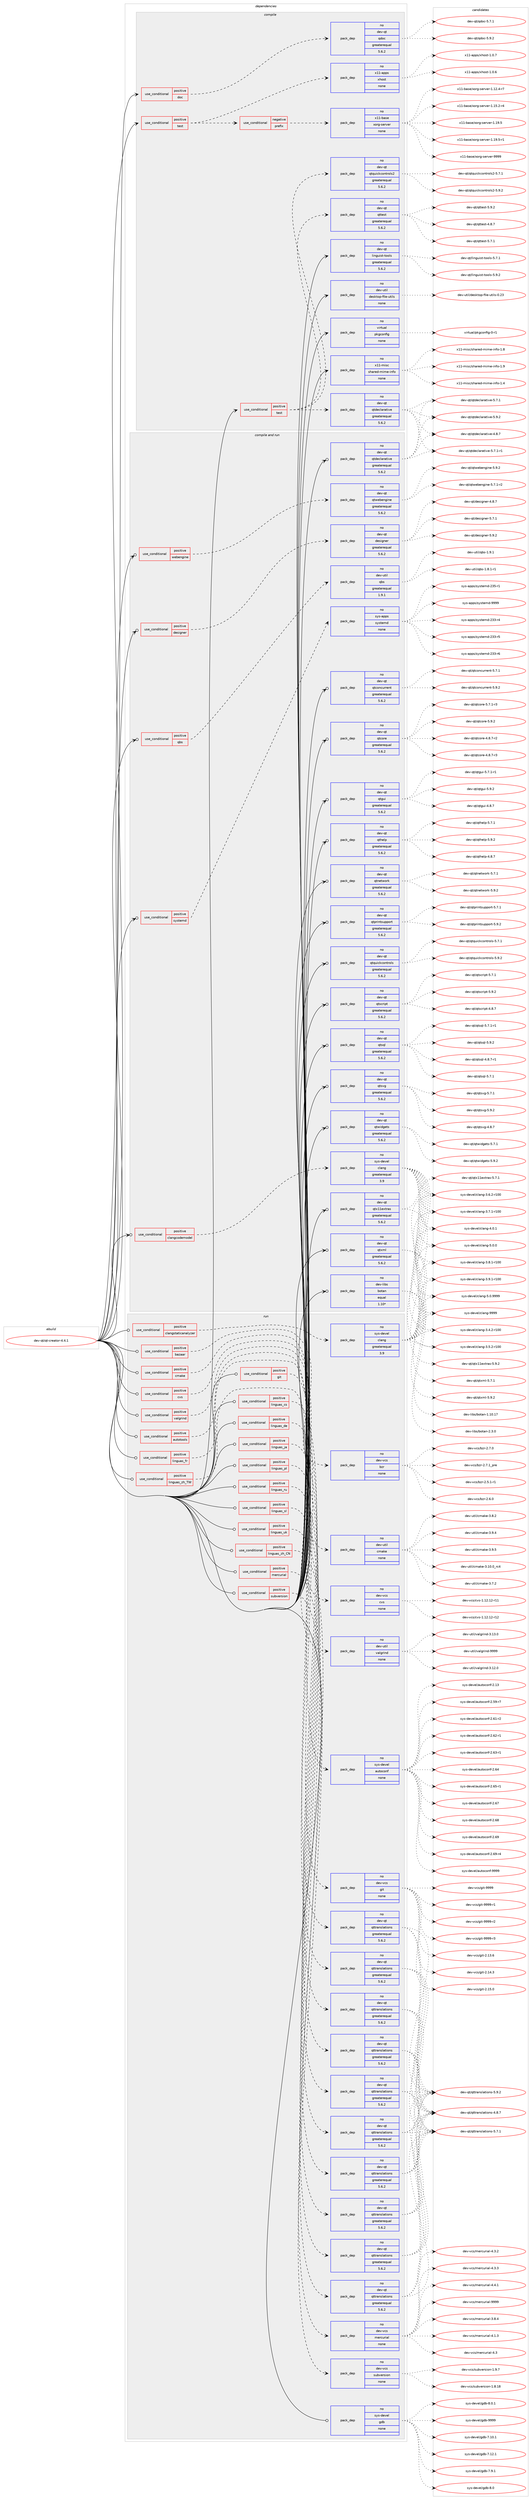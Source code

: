 digraph prolog {

# *************
# Graph options
# *************

newrank=true;
concentrate=true;
compound=true;
graph [rankdir=LR,fontname=Helvetica,fontsize=10,ranksep=1.5];#, ranksep=2.5, nodesep=0.2];
edge  [arrowhead=vee];
node  [fontname=Helvetica,fontsize=10];

# **********
# The ebuild
# **********

subgraph cluster_leftcol {
color=gray;
rank=same;
label=<<i>ebuild</i>>;
id [label="dev-qt/qt-creator-4.4.1", color=red, width=4, href="../dev-qt/qt-creator-4.4.1.svg"];
}

# ****************
# The dependencies
# ****************

subgraph cluster_midcol {
color=gray;
label=<<i>dependencies</i>>;
subgraph cluster_compile {
fillcolor="#eeeeee";
style=filled;
label=<<i>compile</i>>;
subgraph cond44287 {
dependency195446 [label=<<TABLE BORDER="0" CELLBORDER="1" CELLSPACING="0" CELLPADDING="4"><TR><TD ROWSPAN="3" CELLPADDING="10">use_conditional</TD></TR><TR><TD>positive</TD></TR><TR><TD>doc</TD></TR></TABLE>>, shape=none, color=red];
subgraph pack147192 {
dependency195447 [label=<<TABLE BORDER="0" CELLBORDER="1" CELLSPACING="0" CELLPADDING="4" WIDTH="220"><TR><TD ROWSPAN="6" CELLPADDING="30">pack_dep</TD></TR><TR><TD WIDTH="110">no</TD></TR><TR><TD>dev-qt</TD></TR><TR><TD>qdoc</TD></TR><TR><TD>greaterequal</TD></TR><TR><TD>5.6.2</TD></TR></TABLE>>, shape=none, color=blue];
}
dependency195446:e -> dependency195447:w [weight=20,style="dashed",arrowhead="vee"];
}
id:e -> dependency195446:w [weight=20,style="solid",arrowhead="vee"];
subgraph cond44288 {
dependency195448 [label=<<TABLE BORDER="0" CELLBORDER="1" CELLSPACING="0" CELLPADDING="4"><TR><TD ROWSPAN="3" CELLPADDING="10">use_conditional</TD></TR><TR><TD>positive</TD></TR><TR><TD>test</TD></TR></TABLE>>, shape=none, color=red];
subgraph cond44289 {
dependency195449 [label=<<TABLE BORDER="0" CELLBORDER="1" CELLSPACING="0" CELLPADDING="4"><TR><TD ROWSPAN="3" CELLPADDING="10">use_conditional</TD></TR><TR><TD>negative</TD></TR><TR><TD>prefix</TD></TR></TABLE>>, shape=none, color=red];
subgraph pack147193 {
dependency195450 [label=<<TABLE BORDER="0" CELLBORDER="1" CELLSPACING="0" CELLPADDING="4" WIDTH="220"><TR><TD ROWSPAN="6" CELLPADDING="30">pack_dep</TD></TR><TR><TD WIDTH="110">no</TD></TR><TR><TD>x11-base</TD></TR><TR><TD>xorg-server</TD></TR><TR><TD>none</TD></TR><TR><TD></TD></TR></TABLE>>, shape=none, color=blue];
}
dependency195449:e -> dependency195450:w [weight=20,style="dashed",arrowhead="vee"];
}
dependency195448:e -> dependency195449:w [weight=20,style="dashed",arrowhead="vee"];
subgraph pack147194 {
dependency195451 [label=<<TABLE BORDER="0" CELLBORDER="1" CELLSPACING="0" CELLPADDING="4" WIDTH="220"><TR><TD ROWSPAN="6" CELLPADDING="30">pack_dep</TD></TR><TR><TD WIDTH="110">no</TD></TR><TR><TD>x11-apps</TD></TR><TR><TD>xhost</TD></TR><TR><TD>none</TD></TR><TR><TD></TD></TR></TABLE>>, shape=none, color=blue];
}
dependency195448:e -> dependency195451:w [weight=20,style="dashed",arrowhead="vee"];
}
id:e -> dependency195448:w [weight=20,style="solid",arrowhead="vee"];
subgraph cond44290 {
dependency195452 [label=<<TABLE BORDER="0" CELLBORDER="1" CELLSPACING="0" CELLPADDING="4"><TR><TD ROWSPAN="3" CELLPADDING="10">use_conditional</TD></TR><TR><TD>positive</TD></TR><TR><TD>test</TD></TR></TABLE>>, shape=none, color=red];
subgraph pack147195 {
dependency195453 [label=<<TABLE BORDER="0" CELLBORDER="1" CELLSPACING="0" CELLPADDING="4" WIDTH="220"><TR><TD ROWSPAN="6" CELLPADDING="30">pack_dep</TD></TR><TR><TD WIDTH="110">no</TD></TR><TR><TD>dev-qt</TD></TR><TR><TD>qtdeclarative</TD></TR><TR><TD>greaterequal</TD></TR><TR><TD>5.6.2</TD></TR></TABLE>>, shape=none, color=blue];
}
dependency195452:e -> dependency195453:w [weight=20,style="dashed",arrowhead="vee"];
subgraph pack147196 {
dependency195454 [label=<<TABLE BORDER="0" CELLBORDER="1" CELLSPACING="0" CELLPADDING="4" WIDTH="220"><TR><TD ROWSPAN="6" CELLPADDING="30">pack_dep</TD></TR><TR><TD WIDTH="110">no</TD></TR><TR><TD>dev-qt</TD></TR><TR><TD>qtquickcontrols2</TD></TR><TR><TD>greaterequal</TD></TR><TR><TD>5.6.2</TD></TR></TABLE>>, shape=none, color=blue];
}
dependency195452:e -> dependency195454:w [weight=20,style="dashed",arrowhead="vee"];
subgraph pack147197 {
dependency195455 [label=<<TABLE BORDER="0" CELLBORDER="1" CELLSPACING="0" CELLPADDING="4" WIDTH="220"><TR><TD ROWSPAN="6" CELLPADDING="30">pack_dep</TD></TR><TR><TD WIDTH="110">no</TD></TR><TR><TD>dev-qt</TD></TR><TR><TD>qttest</TD></TR><TR><TD>greaterequal</TD></TR><TR><TD>5.6.2</TD></TR></TABLE>>, shape=none, color=blue];
}
dependency195452:e -> dependency195455:w [weight=20,style="dashed",arrowhead="vee"];
}
id:e -> dependency195452:w [weight=20,style="solid",arrowhead="vee"];
subgraph pack147198 {
dependency195456 [label=<<TABLE BORDER="0" CELLBORDER="1" CELLSPACING="0" CELLPADDING="4" WIDTH="220"><TR><TD ROWSPAN="6" CELLPADDING="30">pack_dep</TD></TR><TR><TD WIDTH="110">no</TD></TR><TR><TD>dev-qt</TD></TR><TR><TD>linguist-tools</TD></TR><TR><TD>greaterequal</TD></TR><TR><TD>5.6.2</TD></TR></TABLE>>, shape=none, color=blue];
}
id:e -> dependency195456:w [weight=20,style="solid",arrowhead="vee"];
subgraph pack147199 {
dependency195457 [label=<<TABLE BORDER="0" CELLBORDER="1" CELLSPACING="0" CELLPADDING="4" WIDTH="220"><TR><TD ROWSPAN="6" CELLPADDING="30">pack_dep</TD></TR><TR><TD WIDTH="110">no</TD></TR><TR><TD>dev-util</TD></TR><TR><TD>desktop-file-utils</TD></TR><TR><TD>none</TD></TR><TR><TD></TD></TR></TABLE>>, shape=none, color=blue];
}
id:e -> dependency195457:w [weight=20,style="solid",arrowhead="vee"];
subgraph pack147200 {
dependency195458 [label=<<TABLE BORDER="0" CELLBORDER="1" CELLSPACING="0" CELLPADDING="4" WIDTH="220"><TR><TD ROWSPAN="6" CELLPADDING="30">pack_dep</TD></TR><TR><TD WIDTH="110">no</TD></TR><TR><TD>virtual</TD></TR><TR><TD>pkgconfig</TD></TR><TR><TD>none</TD></TR><TR><TD></TD></TR></TABLE>>, shape=none, color=blue];
}
id:e -> dependency195458:w [weight=20,style="solid",arrowhead="vee"];
subgraph pack147201 {
dependency195459 [label=<<TABLE BORDER="0" CELLBORDER="1" CELLSPACING="0" CELLPADDING="4" WIDTH="220"><TR><TD ROWSPAN="6" CELLPADDING="30">pack_dep</TD></TR><TR><TD WIDTH="110">no</TD></TR><TR><TD>x11-misc</TD></TR><TR><TD>shared-mime-info</TD></TR><TR><TD>none</TD></TR><TR><TD></TD></TR></TABLE>>, shape=none, color=blue];
}
id:e -> dependency195459:w [weight=20,style="solid",arrowhead="vee"];
}
subgraph cluster_compileandrun {
fillcolor="#eeeeee";
style=filled;
label=<<i>compile and run</i>>;
subgraph cond44291 {
dependency195460 [label=<<TABLE BORDER="0" CELLBORDER="1" CELLSPACING="0" CELLPADDING="4"><TR><TD ROWSPAN="3" CELLPADDING="10">use_conditional</TD></TR><TR><TD>positive</TD></TR><TR><TD>clangcodemodel</TD></TR></TABLE>>, shape=none, color=red];
subgraph pack147202 {
dependency195461 [label=<<TABLE BORDER="0" CELLBORDER="1" CELLSPACING="0" CELLPADDING="4" WIDTH="220"><TR><TD ROWSPAN="6" CELLPADDING="30">pack_dep</TD></TR><TR><TD WIDTH="110">no</TD></TR><TR><TD>sys-devel</TD></TR><TR><TD>clang</TD></TR><TR><TD>greaterequal</TD></TR><TR><TD>3.9</TD></TR></TABLE>>, shape=none, color=blue];
}
dependency195460:e -> dependency195461:w [weight=20,style="dashed",arrowhead="vee"];
}
id:e -> dependency195460:w [weight=20,style="solid",arrowhead="odotvee"];
subgraph cond44292 {
dependency195462 [label=<<TABLE BORDER="0" CELLBORDER="1" CELLSPACING="0" CELLPADDING="4"><TR><TD ROWSPAN="3" CELLPADDING="10">use_conditional</TD></TR><TR><TD>positive</TD></TR><TR><TD>designer</TD></TR></TABLE>>, shape=none, color=red];
subgraph pack147203 {
dependency195463 [label=<<TABLE BORDER="0" CELLBORDER="1" CELLSPACING="0" CELLPADDING="4" WIDTH="220"><TR><TD ROWSPAN="6" CELLPADDING="30">pack_dep</TD></TR><TR><TD WIDTH="110">no</TD></TR><TR><TD>dev-qt</TD></TR><TR><TD>designer</TD></TR><TR><TD>greaterequal</TD></TR><TR><TD>5.6.2</TD></TR></TABLE>>, shape=none, color=blue];
}
dependency195462:e -> dependency195463:w [weight=20,style="dashed",arrowhead="vee"];
}
id:e -> dependency195462:w [weight=20,style="solid",arrowhead="odotvee"];
subgraph cond44293 {
dependency195464 [label=<<TABLE BORDER="0" CELLBORDER="1" CELLSPACING="0" CELLPADDING="4"><TR><TD ROWSPAN="3" CELLPADDING="10">use_conditional</TD></TR><TR><TD>positive</TD></TR><TR><TD>qbs</TD></TR></TABLE>>, shape=none, color=red];
subgraph pack147204 {
dependency195465 [label=<<TABLE BORDER="0" CELLBORDER="1" CELLSPACING="0" CELLPADDING="4" WIDTH="220"><TR><TD ROWSPAN="6" CELLPADDING="30">pack_dep</TD></TR><TR><TD WIDTH="110">no</TD></TR><TR><TD>dev-util</TD></TR><TR><TD>qbs</TD></TR><TR><TD>greaterequal</TD></TR><TR><TD>1.9.1</TD></TR></TABLE>>, shape=none, color=blue];
}
dependency195464:e -> dependency195465:w [weight=20,style="dashed",arrowhead="vee"];
}
id:e -> dependency195464:w [weight=20,style="solid",arrowhead="odotvee"];
subgraph cond44294 {
dependency195466 [label=<<TABLE BORDER="0" CELLBORDER="1" CELLSPACING="0" CELLPADDING="4"><TR><TD ROWSPAN="3" CELLPADDING="10">use_conditional</TD></TR><TR><TD>positive</TD></TR><TR><TD>systemd</TD></TR></TABLE>>, shape=none, color=red];
subgraph pack147205 {
dependency195467 [label=<<TABLE BORDER="0" CELLBORDER="1" CELLSPACING="0" CELLPADDING="4" WIDTH="220"><TR><TD ROWSPAN="6" CELLPADDING="30">pack_dep</TD></TR><TR><TD WIDTH="110">no</TD></TR><TR><TD>sys-apps</TD></TR><TR><TD>systemd</TD></TR><TR><TD>none</TD></TR><TR><TD></TD></TR></TABLE>>, shape=none, color=blue];
}
dependency195466:e -> dependency195467:w [weight=20,style="dashed",arrowhead="vee"];
}
id:e -> dependency195466:w [weight=20,style="solid",arrowhead="odotvee"];
subgraph cond44295 {
dependency195468 [label=<<TABLE BORDER="0" CELLBORDER="1" CELLSPACING="0" CELLPADDING="4"><TR><TD ROWSPAN="3" CELLPADDING="10">use_conditional</TD></TR><TR><TD>positive</TD></TR><TR><TD>webengine</TD></TR></TABLE>>, shape=none, color=red];
subgraph pack147206 {
dependency195469 [label=<<TABLE BORDER="0" CELLBORDER="1" CELLSPACING="0" CELLPADDING="4" WIDTH="220"><TR><TD ROWSPAN="6" CELLPADDING="30">pack_dep</TD></TR><TR><TD WIDTH="110">no</TD></TR><TR><TD>dev-qt</TD></TR><TR><TD>qtwebengine</TD></TR><TR><TD>greaterequal</TD></TR><TR><TD>5.6.2</TD></TR></TABLE>>, shape=none, color=blue];
}
dependency195468:e -> dependency195469:w [weight=20,style="dashed",arrowhead="vee"];
}
id:e -> dependency195468:w [weight=20,style="solid",arrowhead="odotvee"];
subgraph pack147207 {
dependency195470 [label=<<TABLE BORDER="0" CELLBORDER="1" CELLSPACING="0" CELLPADDING="4" WIDTH="220"><TR><TD ROWSPAN="6" CELLPADDING="30">pack_dep</TD></TR><TR><TD WIDTH="110">no</TD></TR><TR><TD>dev-libs</TD></TR><TR><TD>botan</TD></TR><TR><TD>equal</TD></TR><TR><TD>1.10*</TD></TR></TABLE>>, shape=none, color=blue];
}
id:e -> dependency195470:w [weight=20,style="solid",arrowhead="odotvee"];
subgraph pack147208 {
dependency195471 [label=<<TABLE BORDER="0" CELLBORDER="1" CELLSPACING="0" CELLPADDING="4" WIDTH="220"><TR><TD ROWSPAN="6" CELLPADDING="30">pack_dep</TD></TR><TR><TD WIDTH="110">no</TD></TR><TR><TD>dev-qt</TD></TR><TR><TD>qtconcurrent</TD></TR><TR><TD>greaterequal</TD></TR><TR><TD>5.6.2</TD></TR></TABLE>>, shape=none, color=blue];
}
id:e -> dependency195471:w [weight=20,style="solid",arrowhead="odotvee"];
subgraph pack147209 {
dependency195472 [label=<<TABLE BORDER="0" CELLBORDER="1" CELLSPACING="0" CELLPADDING="4" WIDTH="220"><TR><TD ROWSPAN="6" CELLPADDING="30">pack_dep</TD></TR><TR><TD WIDTH="110">no</TD></TR><TR><TD>dev-qt</TD></TR><TR><TD>qtcore</TD></TR><TR><TD>greaterequal</TD></TR><TR><TD>5.6.2</TD></TR></TABLE>>, shape=none, color=blue];
}
id:e -> dependency195472:w [weight=20,style="solid",arrowhead="odotvee"];
subgraph pack147210 {
dependency195473 [label=<<TABLE BORDER="0" CELLBORDER="1" CELLSPACING="0" CELLPADDING="4" WIDTH="220"><TR><TD ROWSPAN="6" CELLPADDING="30">pack_dep</TD></TR><TR><TD WIDTH="110">no</TD></TR><TR><TD>dev-qt</TD></TR><TR><TD>qtdeclarative</TD></TR><TR><TD>greaterequal</TD></TR><TR><TD>5.6.2</TD></TR></TABLE>>, shape=none, color=blue];
}
id:e -> dependency195473:w [weight=20,style="solid",arrowhead="odotvee"];
subgraph pack147211 {
dependency195474 [label=<<TABLE BORDER="0" CELLBORDER="1" CELLSPACING="0" CELLPADDING="4" WIDTH="220"><TR><TD ROWSPAN="6" CELLPADDING="30">pack_dep</TD></TR><TR><TD WIDTH="110">no</TD></TR><TR><TD>dev-qt</TD></TR><TR><TD>qtgui</TD></TR><TR><TD>greaterequal</TD></TR><TR><TD>5.6.2</TD></TR></TABLE>>, shape=none, color=blue];
}
id:e -> dependency195474:w [weight=20,style="solid",arrowhead="odotvee"];
subgraph pack147212 {
dependency195475 [label=<<TABLE BORDER="0" CELLBORDER="1" CELLSPACING="0" CELLPADDING="4" WIDTH="220"><TR><TD ROWSPAN="6" CELLPADDING="30">pack_dep</TD></TR><TR><TD WIDTH="110">no</TD></TR><TR><TD>dev-qt</TD></TR><TR><TD>qthelp</TD></TR><TR><TD>greaterequal</TD></TR><TR><TD>5.6.2</TD></TR></TABLE>>, shape=none, color=blue];
}
id:e -> dependency195475:w [weight=20,style="solid",arrowhead="odotvee"];
subgraph pack147213 {
dependency195476 [label=<<TABLE BORDER="0" CELLBORDER="1" CELLSPACING="0" CELLPADDING="4" WIDTH="220"><TR><TD ROWSPAN="6" CELLPADDING="30">pack_dep</TD></TR><TR><TD WIDTH="110">no</TD></TR><TR><TD>dev-qt</TD></TR><TR><TD>qtnetwork</TD></TR><TR><TD>greaterequal</TD></TR><TR><TD>5.6.2</TD></TR></TABLE>>, shape=none, color=blue];
}
id:e -> dependency195476:w [weight=20,style="solid",arrowhead="odotvee"];
subgraph pack147214 {
dependency195477 [label=<<TABLE BORDER="0" CELLBORDER="1" CELLSPACING="0" CELLPADDING="4" WIDTH="220"><TR><TD ROWSPAN="6" CELLPADDING="30">pack_dep</TD></TR><TR><TD WIDTH="110">no</TD></TR><TR><TD>dev-qt</TD></TR><TR><TD>qtprintsupport</TD></TR><TR><TD>greaterequal</TD></TR><TR><TD>5.6.2</TD></TR></TABLE>>, shape=none, color=blue];
}
id:e -> dependency195477:w [weight=20,style="solid",arrowhead="odotvee"];
subgraph pack147215 {
dependency195478 [label=<<TABLE BORDER="0" CELLBORDER="1" CELLSPACING="0" CELLPADDING="4" WIDTH="220"><TR><TD ROWSPAN="6" CELLPADDING="30">pack_dep</TD></TR><TR><TD WIDTH="110">no</TD></TR><TR><TD>dev-qt</TD></TR><TR><TD>qtquickcontrols</TD></TR><TR><TD>greaterequal</TD></TR><TR><TD>5.6.2</TD></TR></TABLE>>, shape=none, color=blue];
}
id:e -> dependency195478:w [weight=20,style="solid",arrowhead="odotvee"];
subgraph pack147216 {
dependency195479 [label=<<TABLE BORDER="0" CELLBORDER="1" CELLSPACING="0" CELLPADDING="4" WIDTH="220"><TR><TD ROWSPAN="6" CELLPADDING="30">pack_dep</TD></TR><TR><TD WIDTH="110">no</TD></TR><TR><TD>dev-qt</TD></TR><TR><TD>qtscript</TD></TR><TR><TD>greaterequal</TD></TR><TR><TD>5.6.2</TD></TR></TABLE>>, shape=none, color=blue];
}
id:e -> dependency195479:w [weight=20,style="solid",arrowhead="odotvee"];
subgraph pack147217 {
dependency195480 [label=<<TABLE BORDER="0" CELLBORDER="1" CELLSPACING="0" CELLPADDING="4" WIDTH="220"><TR><TD ROWSPAN="6" CELLPADDING="30">pack_dep</TD></TR><TR><TD WIDTH="110">no</TD></TR><TR><TD>dev-qt</TD></TR><TR><TD>qtsql</TD></TR><TR><TD>greaterequal</TD></TR><TR><TD>5.6.2</TD></TR></TABLE>>, shape=none, color=blue];
}
id:e -> dependency195480:w [weight=20,style="solid",arrowhead="odotvee"];
subgraph pack147218 {
dependency195481 [label=<<TABLE BORDER="0" CELLBORDER="1" CELLSPACING="0" CELLPADDING="4" WIDTH="220"><TR><TD ROWSPAN="6" CELLPADDING="30">pack_dep</TD></TR><TR><TD WIDTH="110">no</TD></TR><TR><TD>dev-qt</TD></TR><TR><TD>qtsvg</TD></TR><TR><TD>greaterequal</TD></TR><TR><TD>5.6.2</TD></TR></TABLE>>, shape=none, color=blue];
}
id:e -> dependency195481:w [weight=20,style="solid",arrowhead="odotvee"];
subgraph pack147219 {
dependency195482 [label=<<TABLE BORDER="0" CELLBORDER="1" CELLSPACING="0" CELLPADDING="4" WIDTH="220"><TR><TD ROWSPAN="6" CELLPADDING="30">pack_dep</TD></TR><TR><TD WIDTH="110">no</TD></TR><TR><TD>dev-qt</TD></TR><TR><TD>qtwidgets</TD></TR><TR><TD>greaterequal</TD></TR><TR><TD>5.6.2</TD></TR></TABLE>>, shape=none, color=blue];
}
id:e -> dependency195482:w [weight=20,style="solid",arrowhead="odotvee"];
subgraph pack147220 {
dependency195483 [label=<<TABLE BORDER="0" CELLBORDER="1" CELLSPACING="0" CELLPADDING="4" WIDTH="220"><TR><TD ROWSPAN="6" CELLPADDING="30">pack_dep</TD></TR><TR><TD WIDTH="110">no</TD></TR><TR><TD>dev-qt</TD></TR><TR><TD>qtx11extras</TD></TR><TR><TD>greaterequal</TD></TR><TR><TD>5.6.2</TD></TR></TABLE>>, shape=none, color=blue];
}
id:e -> dependency195483:w [weight=20,style="solid",arrowhead="odotvee"];
subgraph pack147221 {
dependency195484 [label=<<TABLE BORDER="0" CELLBORDER="1" CELLSPACING="0" CELLPADDING="4" WIDTH="220"><TR><TD ROWSPAN="6" CELLPADDING="30">pack_dep</TD></TR><TR><TD WIDTH="110">no</TD></TR><TR><TD>dev-qt</TD></TR><TR><TD>qtxml</TD></TR><TR><TD>greaterequal</TD></TR><TR><TD>5.6.2</TD></TR></TABLE>>, shape=none, color=blue];
}
id:e -> dependency195484:w [weight=20,style="solid",arrowhead="odotvee"];
}
subgraph cluster_run {
fillcolor="#eeeeee";
style=filled;
label=<<i>run</i>>;
subgraph cond44296 {
dependency195485 [label=<<TABLE BORDER="0" CELLBORDER="1" CELLSPACING="0" CELLPADDING="4"><TR><TD ROWSPAN="3" CELLPADDING="10">use_conditional</TD></TR><TR><TD>positive</TD></TR><TR><TD>autotools</TD></TR></TABLE>>, shape=none, color=red];
subgraph pack147222 {
dependency195486 [label=<<TABLE BORDER="0" CELLBORDER="1" CELLSPACING="0" CELLPADDING="4" WIDTH="220"><TR><TD ROWSPAN="6" CELLPADDING="30">pack_dep</TD></TR><TR><TD WIDTH="110">no</TD></TR><TR><TD>sys-devel</TD></TR><TR><TD>autoconf</TD></TR><TR><TD>none</TD></TR><TR><TD></TD></TR></TABLE>>, shape=none, color=blue];
}
dependency195485:e -> dependency195486:w [weight=20,style="dashed",arrowhead="vee"];
}
id:e -> dependency195485:w [weight=20,style="solid",arrowhead="odot"];
subgraph cond44297 {
dependency195487 [label=<<TABLE BORDER="0" CELLBORDER="1" CELLSPACING="0" CELLPADDING="4"><TR><TD ROWSPAN="3" CELLPADDING="10">use_conditional</TD></TR><TR><TD>positive</TD></TR><TR><TD>bazaar</TD></TR></TABLE>>, shape=none, color=red];
subgraph pack147223 {
dependency195488 [label=<<TABLE BORDER="0" CELLBORDER="1" CELLSPACING="0" CELLPADDING="4" WIDTH="220"><TR><TD ROWSPAN="6" CELLPADDING="30">pack_dep</TD></TR><TR><TD WIDTH="110">no</TD></TR><TR><TD>dev-vcs</TD></TR><TR><TD>bzr</TD></TR><TR><TD>none</TD></TR><TR><TD></TD></TR></TABLE>>, shape=none, color=blue];
}
dependency195487:e -> dependency195488:w [weight=20,style="dashed",arrowhead="vee"];
}
id:e -> dependency195487:w [weight=20,style="solid",arrowhead="odot"];
subgraph cond44298 {
dependency195489 [label=<<TABLE BORDER="0" CELLBORDER="1" CELLSPACING="0" CELLPADDING="4"><TR><TD ROWSPAN="3" CELLPADDING="10">use_conditional</TD></TR><TR><TD>positive</TD></TR><TR><TD>clangstaticanalyzer</TD></TR></TABLE>>, shape=none, color=red];
subgraph pack147224 {
dependency195490 [label=<<TABLE BORDER="0" CELLBORDER="1" CELLSPACING="0" CELLPADDING="4" WIDTH="220"><TR><TD ROWSPAN="6" CELLPADDING="30">pack_dep</TD></TR><TR><TD WIDTH="110">no</TD></TR><TR><TD>sys-devel</TD></TR><TR><TD>clang</TD></TR><TR><TD>greaterequal</TD></TR><TR><TD>3.9</TD></TR></TABLE>>, shape=none, color=blue];
}
dependency195489:e -> dependency195490:w [weight=20,style="dashed",arrowhead="vee"];
}
id:e -> dependency195489:w [weight=20,style="solid",arrowhead="odot"];
subgraph cond44299 {
dependency195491 [label=<<TABLE BORDER="0" CELLBORDER="1" CELLSPACING="0" CELLPADDING="4"><TR><TD ROWSPAN="3" CELLPADDING="10">use_conditional</TD></TR><TR><TD>positive</TD></TR><TR><TD>cmake</TD></TR></TABLE>>, shape=none, color=red];
subgraph pack147225 {
dependency195492 [label=<<TABLE BORDER="0" CELLBORDER="1" CELLSPACING="0" CELLPADDING="4" WIDTH="220"><TR><TD ROWSPAN="6" CELLPADDING="30">pack_dep</TD></TR><TR><TD WIDTH="110">no</TD></TR><TR><TD>dev-util</TD></TR><TR><TD>cmake</TD></TR><TR><TD>none</TD></TR><TR><TD></TD></TR></TABLE>>, shape=none, color=blue];
}
dependency195491:e -> dependency195492:w [weight=20,style="dashed",arrowhead="vee"];
}
id:e -> dependency195491:w [weight=20,style="solid",arrowhead="odot"];
subgraph cond44300 {
dependency195493 [label=<<TABLE BORDER="0" CELLBORDER="1" CELLSPACING="0" CELLPADDING="4"><TR><TD ROWSPAN="3" CELLPADDING="10">use_conditional</TD></TR><TR><TD>positive</TD></TR><TR><TD>cvs</TD></TR></TABLE>>, shape=none, color=red];
subgraph pack147226 {
dependency195494 [label=<<TABLE BORDER="0" CELLBORDER="1" CELLSPACING="0" CELLPADDING="4" WIDTH="220"><TR><TD ROWSPAN="6" CELLPADDING="30">pack_dep</TD></TR><TR><TD WIDTH="110">no</TD></TR><TR><TD>dev-vcs</TD></TR><TR><TD>cvs</TD></TR><TR><TD>none</TD></TR><TR><TD></TD></TR></TABLE>>, shape=none, color=blue];
}
dependency195493:e -> dependency195494:w [weight=20,style="dashed",arrowhead="vee"];
}
id:e -> dependency195493:w [weight=20,style="solid",arrowhead="odot"];
subgraph cond44301 {
dependency195495 [label=<<TABLE BORDER="0" CELLBORDER="1" CELLSPACING="0" CELLPADDING="4"><TR><TD ROWSPAN="3" CELLPADDING="10">use_conditional</TD></TR><TR><TD>positive</TD></TR><TR><TD>git</TD></TR></TABLE>>, shape=none, color=red];
subgraph pack147227 {
dependency195496 [label=<<TABLE BORDER="0" CELLBORDER="1" CELLSPACING="0" CELLPADDING="4" WIDTH="220"><TR><TD ROWSPAN="6" CELLPADDING="30">pack_dep</TD></TR><TR><TD WIDTH="110">no</TD></TR><TR><TD>dev-vcs</TD></TR><TR><TD>git</TD></TR><TR><TD>none</TD></TR><TR><TD></TD></TR></TABLE>>, shape=none, color=blue];
}
dependency195495:e -> dependency195496:w [weight=20,style="dashed",arrowhead="vee"];
}
id:e -> dependency195495:w [weight=20,style="solid",arrowhead="odot"];
subgraph cond44302 {
dependency195497 [label=<<TABLE BORDER="0" CELLBORDER="1" CELLSPACING="0" CELLPADDING="4"><TR><TD ROWSPAN="3" CELLPADDING="10">use_conditional</TD></TR><TR><TD>positive</TD></TR><TR><TD>linguas_cs</TD></TR></TABLE>>, shape=none, color=red];
subgraph pack147228 {
dependency195498 [label=<<TABLE BORDER="0" CELLBORDER="1" CELLSPACING="0" CELLPADDING="4" WIDTH="220"><TR><TD ROWSPAN="6" CELLPADDING="30">pack_dep</TD></TR><TR><TD WIDTH="110">no</TD></TR><TR><TD>dev-qt</TD></TR><TR><TD>qttranslations</TD></TR><TR><TD>greaterequal</TD></TR><TR><TD>5.6.2</TD></TR></TABLE>>, shape=none, color=blue];
}
dependency195497:e -> dependency195498:w [weight=20,style="dashed",arrowhead="vee"];
}
id:e -> dependency195497:w [weight=20,style="solid",arrowhead="odot"];
subgraph cond44303 {
dependency195499 [label=<<TABLE BORDER="0" CELLBORDER="1" CELLSPACING="0" CELLPADDING="4"><TR><TD ROWSPAN="3" CELLPADDING="10">use_conditional</TD></TR><TR><TD>positive</TD></TR><TR><TD>linguas_de</TD></TR></TABLE>>, shape=none, color=red];
subgraph pack147229 {
dependency195500 [label=<<TABLE BORDER="0" CELLBORDER="1" CELLSPACING="0" CELLPADDING="4" WIDTH="220"><TR><TD ROWSPAN="6" CELLPADDING="30">pack_dep</TD></TR><TR><TD WIDTH="110">no</TD></TR><TR><TD>dev-qt</TD></TR><TR><TD>qttranslations</TD></TR><TR><TD>greaterequal</TD></TR><TR><TD>5.6.2</TD></TR></TABLE>>, shape=none, color=blue];
}
dependency195499:e -> dependency195500:w [weight=20,style="dashed",arrowhead="vee"];
}
id:e -> dependency195499:w [weight=20,style="solid",arrowhead="odot"];
subgraph cond44304 {
dependency195501 [label=<<TABLE BORDER="0" CELLBORDER="1" CELLSPACING="0" CELLPADDING="4"><TR><TD ROWSPAN="3" CELLPADDING="10">use_conditional</TD></TR><TR><TD>positive</TD></TR><TR><TD>linguas_fr</TD></TR></TABLE>>, shape=none, color=red];
subgraph pack147230 {
dependency195502 [label=<<TABLE BORDER="0" CELLBORDER="1" CELLSPACING="0" CELLPADDING="4" WIDTH="220"><TR><TD ROWSPAN="6" CELLPADDING="30">pack_dep</TD></TR><TR><TD WIDTH="110">no</TD></TR><TR><TD>dev-qt</TD></TR><TR><TD>qttranslations</TD></TR><TR><TD>greaterequal</TD></TR><TR><TD>5.6.2</TD></TR></TABLE>>, shape=none, color=blue];
}
dependency195501:e -> dependency195502:w [weight=20,style="dashed",arrowhead="vee"];
}
id:e -> dependency195501:w [weight=20,style="solid",arrowhead="odot"];
subgraph cond44305 {
dependency195503 [label=<<TABLE BORDER="0" CELLBORDER="1" CELLSPACING="0" CELLPADDING="4"><TR><TD ROWSPAN="3" CELLPADDING="10">use_conditional</TD></TR><TR><TD>positive</TD></TR><TR><TD>linguas_ja</TD></TR></TABLE>>, shape=none, color=red];
subgraph pack147231 {
dependency195504 [label=<<TABLE BORDER="0" CELLBORDER="1" CELLSPACING="0" CELLPADDING="4" WIDTH="220"><TR><TD ROWSPAN="6" CELLPADDING="30">pack_dep</TD></TR><TR><TD WIDTH="110">no</TD></TR><TR><TD>dev-qt</TD></TR><TR><TD>qttranslations</TD></TR><TR><TD>greaterequal</TD></TR><TR><TD>5.6.2</TD></TR></TABLE>>, shape=none, color=blue];
}
dependency195503:e -> dependency195504:w [weight=20,style="dashed",arrowhead="vee"];
}
id:e -> dependency195503:w [weight=20,style="solid",arrowhead="odot"];
subgraph cond44306 {
dependency195505 [label=<<TABLE BORDER="0" CELLBORDER="1" CELLSPACING="0" CELLPADDING="4"><TR><TD ROWSPAN="3" CELLPADDING="10">use_conditional</TD></TR><TR><TD>positive</TD></TR><TR><TD>linguas_pl</TD></TR></TABLE>>, shape=none, color=red];
subgraph pack147232 {
dependency195506 [label=<<TABLE BORDER="0" CELLBORDER="1" CELLSPACING="0" CELLPADDING="4" WIDTH="220"><TR><TD ROWSPAN="6" CELLPADDING="30">pack_dep</TD></TR><TR><TD WIDTH="110">no</TD></TR><TR><TD>dev-qt</TD></TR><TR><TD>qttranslations</TD></TR><TR><TD>greaterequal</TD></TR><TR><TD>5.6.2</TD></TR></TABLE>>, shape=none, color=blue];
}
dependency195505:e -> dependency195506:w [weight=20,style="dashed",arrowhead="vee"];
}
id:e -> dependency195505:w [weight=20,style="solid",arrowhead="odot"];
subgraph cond44307 {
dependency195507 [label=<<TABLE BORDER="0" CELLBORDER="1" CELLSPACING="0" CELLPADDING="4"><TR><TD ROWSPAN="3" CELLPADDING="10">use_conditional</TD></TR><TR><TD>positive</TD></TR><TR><TD>linguas_ru</TD></TR></TABLE>>, shape=none, color=red];
subgraph pack147233 {
dependency195508 [label=<<TABLE BORDER="0" CELLBORDER="1" CELLSPACING="0" CELLPADDING="4" WIDTH="220"><TR><TD ROWSPAN="6" CELLPADDING="30">pack_dep</TD></TR><TR><TD WIDTH="110">no</TD></TR><TR><TD>dev-qt</TD></TR><TR><TD>qttranslations</TD></TR><TR><TD>greaterequal</TD></TR><TR><TD>5.6.2</TD></TR></TABLE>>, shape=none, color=blue];
}
dependency195507:e -> dependency195508:w [weight=20,style="dashed",arrowhead="vee"];
}
id:e -> dependency195507:w [weight=20,style="solid",arrowhead="odot"];
subgraph cond44308 {
dependency195509 [label=<<TABLE BORDER="0" CELLBORDER="1" CELLSPACING="0" CELLPADDING="4"><TR><TD ROWSPAN="3" CELLPADDING="10">use_conditional</TD></TR><TR><TD>positive</TD></TR><TR><TD>linguas_sl</TD></TR></TABLE>>, shape=none, color=red];
subgraph pack147234 {
dependency195510 [label=<<TABLE BORDER="0" CELLBORDER="1" CELLSPACING="0" CELLPADDING="4" WIDTH="220"><TR><TD ROWSPAN="6" CELLPADDING="30">pack_dep</TD></TR><TR><TD WIDTH="110">no</TD></TR><TR><TD>dev-qt</TD></TR><TR><TD>qttranslations</TD></TR><TR><TD>greaterequal</TD></TR><TR><TD>5.6.2</TD></TR></TABLE>>, shape=none, color=blue];
}
dependency195509:e -> dependency195510:w [weight=20,style="dashed",arrowhead="vee"];
}
id:e -> dependency195509:w [weight=20,style="solid",arrowhead="odot"];
subgraph cond44309 {
dependency195511 [label=<<TABLE BORDER="0" CELLBORDER="1" CELLSPACING="0" CELLPADDING="4"><TR><TD ROWSPAN="3" CELLPADDING="10">use_conditional</TD></TR><TR><TD>positive</TD></TR><TR><TD>linguas_uk</TD></TR></TABLE>>, shape=none, color=red];
subgraph pack147235 {
dependency195512 [label=<<TABLE BORDER="0" CELLBORDER="1" CELLSPACING="0" CELLPADDING="4" WIDTH="220"><TR><TD ROWSPAN="6" CELLPADDING="30">pack_dep</TD></TR><TR><TD WIDTH="110">no</TD></TR><TR><TD>dev-qt</TD></TR><TR><TD>qttranslations</TD></TR><TR><TD>greaterequal</TD></TR><TR><TD>5.6.2</TD></TR></TABLE>>, shape=none, color=blue];
}
dependency195511:e -> dependency195512:w [weight=20,style="dashed",arrowhead="vee"];
}
id:e -> dependency195511:w [weight=20,style="solid",arrowhead="odot"];
subgraph cond44310 {
dependency195513 [label=<<TABLE BORDER="0" CELLBORDER="1" CELLSPACING="0" CELLPADDING="4"><TR><TD ROWSPAN="3" CELLPADDING="10">use_conditional</TD></TR><TR><TD>positive</TD></TR><TR><TD>linguas_zh_CN</TD></TR></TABLE>>, shape=none, color=red];
subgraph pack147236 {
dependency195514 [label=<<TABLE BORDER="0" CELLBORDER="1" CELLSPACING="0" CELLPADDING="4" WIDTH="220"><TR><TD ROWSPAN="6" CELLPADDING="30">pack_dep</TD></TR><TR><TD WIDTH="110">no</TD></TR><TR><TD>dev-qt</TD></TR><TR><TD>qttranslations</TD></TR><TR><TD>greaterequal</TD></TR><TR><TD>5.6.2</TD></TR></TABLE>>, shape=none, color=blue];
}
dependency195513:e -> dependency195514:w [weight=20,style="dashed",arrowhead="vee"];
}
id:e -> dependency195513:w [weight=20,style="solid",arrowhead="odot"];
subgraph cond44311 {
dependency195515 [label=<<TABLE BORDER="0" CELLBORDER="1" CELLSPACING="0" CELLPADDING="4"><TR><TD ROWSPAN="3" CELLPADDING="10">use_conditional</TD></TR><TR><TD>positive</TD></TR><TR><TD>linguas_zh_TW</TD></TR></TABLE>>, shape=none, color=red];
subgraph pack147237 {
dependency195516 [label=<<TABLE BORDER="0" CELLBORDER="1" CELLSPACING="0" CELLPADDING="4" WIDTH="220"><TR><TD ROWSPAN="6" CELLPADDING="30">pack_dep</TD></TR><TR><TD WIDTH="110">no</TD></TR><TR><TD>dev-qt</TD></TR><TR><TD>qttranslations</TD></TR><TR><TD>greaterequal</TD></TR><TR><TD>5.6.2</TD></TR></TABLE>>, shape=none, color=blue];
}
dependency195515:e -> dependency195516:w [weight=20,style="dashed",arrowhead="vee"];
}
id:e -> dependency195515:w [weight=20,style="solid",arrowhead="odot"];
subgraph cond44312 {
dependency195517 [label=<<TABLE BORDER="0" CELLBORDER="1" CELLSPACING="0" CELLPADDING="4"><TR><TD ROWSPAN="3" CELLPADDING="10">use_conditional</TD></TR><TR><TD>positive</TD></TR><TR><TD>mercurial</TD></TR></TABLE>>, shape=none, color=red];
subgraph pack147238 {
dependency195518 [label=<<TABLE BORDER="0" CELLBORDER="1" CELLSPACING="0" CELLPADDING="4" WIDTH="220"><TR><TD ROWSPAN="6" CELLPADDING="30">pack_dep</TD></TR><TR><TD WIDTH="110">no</TD></TR><TR><TD>dev-vcs</TD></TR><TR><TD>mercurial</TD></TR><TR><TD>none</TD></TR><TR><TD></TD></TR></TABLE>>, shape=none, color=blue];
}
dependency195517:e -> dependency195518:w [weight=20,style="dashed",arrowhead="vee"];
}
id:e -> dependency195517:w [weight=20,style="solid",arrowhead="odot"];
subgraph cond44313 {
dependency195519 [label=<<TABLE BORDER="0" CELLBORDER="1" CELLSPACING="0" CELLPADDING="4"><TR><TD ROWSPAN="3" CELLPADDING="10">use_conditional</TD></TR><TR><TD>positive</TD></TR><TR><TD>subversion</TD></TR></TABLE>>, shape=none, color=red];
subgraph pack147239 {
dependency195520 [label=<<TABLE BORDER="0" CELLBORDER="1" CELLSPACING="0" CELLPADDING="4" WIDTH="220"><TR><TD ROWSPAN="6" CELLPADDING="30">pack_dep</TD></TR><TR><TD WIDTH="110">no</TD></TR><TR><TD>dev-vcs</TD></TR><TR><TD>subversion</TD></TR><TR><TD>none</TD></TR><TR><TD></TD></TR></TABLE>>, shape=none, color=blue];
}
dependency195519:e -> dependency195520:w [weight=20,style="dashed",arrowhead="vee"];
}
id:e -> dependency195519:w [weight=20,style="solid",arrowhead="odot"];
subgraph cond44314 {
dependency195521 [label=<<TABLE BORDER="0" CELLBORDER="1" CELLSPACING="0" CELLPADDING="4"><TR><TD ROWSPAN="3" CELLPADDING="10">use_conditional</TD></TR><TR><TD>positive</TD></TR><TR><TD>valgrind</TD></TR></TABLE>>, shape=none, color=red];
subgraph pack147240 {
dependency195522 [label=<<TABLE BORDER="0" CELLBORDER="1" CELLSPACING="0" CELLPADDING="4" WIDTH="220"><TR><TD ROWSPAN="6" CELLPADDING="30">pack_dep</TD></TR><TR><TD WIDTH="110">no</TD></TR><TR><TD>dev-util</TD></TR><TR><TD>valgrind</TD></TR><TR><TD>none</TD></TR><TR><TD></TD></TR></TABLE>>, shape=none, color=blue];
}
dependency195521:e -> dependency195522:w [weight=20,style="dashed",arrowhead="vee"];
}
id:e -> dependency195521:w [weight=20,style="solid",arrowhead="odot"];
subgraph pack147241 {
dependency195523 [label=<<TABLE BORDER="0" CELLBORDER="1" CELLSPACING="0" CELLPADDING="4" WIDTH="220"><TR><TD ROWSPAN="6" CELLPADDING="30">pack_dep</TD></TR><TR><TD WIDTH="110">no</TD></TR><TR><TD>sys-devel</TD></TR><TR><TD>gdb</TD></TR><TR><TD>none</TD></TR><TR><TD></TD></TR></TABLE>>, shape=none, color=blue];
}
id:e -> dependency195523:w [weight=20,style="solid",arrowhead="odot"];
}
}

# **************
# The candidates
# **************

subgraph cluster_choices {
rank=same;
color=gray;
label=<<i>candidates</i>>;

subgraph choice147192 {
color=black;
nodesep=1;
choice100101118451131164711310011199455346554649 [label="dev-qt/qdoc-5.7.1", color=red, width=4,href="../dev-qt/qdoc-5.7.1.svg"];
choice100101118451131164711310011199455346574650 [label="dev-qt/qdoc-5.9.2", color=red, width=4,href="../dev-qt/qdoc-5.9.2.svg"];
dependency195447:e -> choice100101118451131164711310011199455346554649:w [style=dotted,weight="100"];
dependency195447:e -> choice100101118451131164711310011199455346574650:w [style=dotted,weight="100"];
}
subgraph choice147193 {
color=black;
nodesep=1;
choice12049494598971151014712011111410345115101114118101114454946495046524511455 [label="x11-base/xorg-server-1.12.4-r7", color=red, width=4,href="../x11-base/xorg-server-1.12.4-r7.svg"];
choice12049494598971151014712011111410345115101114118101114454946495346504511452 [label="x11-base/xorg-server-1.15.2-r4", color=red, width=4,href="../x11-base/xorg-server-1.15.2-r4.svg"];
choice1204949459897115101471201111141034511510111411810111445494649574653 [label="x11-base/xorg-server-1.19.5", color=red, width=4,href="../x11-base/xorg-server-1.19.5.svg"];
choice12049494598971151014712011111410345115101114118101114454946495746534511449 [label="x11-base/xorg-server-1.19.5-r1", color=red, width=4,href="../x11-base/xorg-server-1.19.5-r1.svg"];
choice120494945989711510147120111114103451151011141181011144557575757 [label="x11-base/xorg-server-9999", color=red, width=4,href="../x11-base/xorg-server-9999.svg"];
dependency195450:e -> choice12049494598971151014712011111410345115101114118101114454946495046524511455:w [style=dotted,weight="100"];
dependency195450:e -> choice12049494598971151014712011111410345115101114118101114454946495346504511452:w [style=dotted,weight="100"];
dependency195450:e -> choice1204949459897115101471201111141034511510111411810111445494649574653:w [style=dotted,weight="100"];
dependency195450:e -> choice12049494598971151014712011111410345115101114118101114454946495746534511449:w [style=dotted,weight="100"];
dependency195450:e -> choice120494945989711510147120111114103451151011141181011144557575757:w [style=dotted,weight="100"];
}
subgraph choice147194 {
color=black;
nodesep=1;
choice1204949459711211211547120104111115116454946484654 [label="x11-apps/xhost-1.0.6", color=red, width=4,href="../x11-apps/xhost-1.0.6.svg"];
choice1204949459711211211547120104111115116454946484655 [label="x11-apps/xhost-1.0.7", color=red, width=4,href="../x11-apps/xhost-1.0.7.svg"];
dependency195451:e -> choice1204949459711211211547120104111115116454946484654:w [style=dotted,weight="100"];
dependency195451:e -> choice1204949459711211211547120104111115116454946484655:w [style=dotted,weight="100"];
}
subgraph choice147195 {
color=black;
nodesep=1;
choice1001011184511311647113116100101991089711497116105118101455246564655 [label="dev-qt/qtdeclarative-4.8.7", color=red, width=4,href="../dev-qt/qtdeclarative-4.8.7.svg"];
choice1001011184511311647113116100101991089711497116105118101455346554649 [label="dev-qt/qtdeclarative-5.7.1", color=red, width=4,href="../dev-qt/qtdeclarative-5.7.1.svg"];
choice10010111845113116471131161001019910897114971161051181014553465546494511449 [label="dev-qt/qtdeclarative-5.7.1-r1", color=red, width=4,href="../dev-qt/qtdeclarative-5.7.1-r1.svg"];
choice1001011184511311647113116100101991089711497116105118101455346574650 [label="dev-qt/qtdeclarative-5.9.2", color=red, width=4,href="../dev-qt/qtdeclarative-5.9.2.svg"];
dependency195453:e -> choice1001011184511311647113116100101991089711497116105118101455246564655:w [style=dotted,weight="100"];
dependency195453:e -> choice1001011184511311647113116100101991089711497116105118101455346554649:w [style=dotted,weight="100"];
dependency195453:e -> choice10010111845113116471131161001019910897114971161051181014553465546494511449:w [style=dotted,weight="100"];
dependency195453:e -> choice1001011184511311647113116100101991089711497116105118101455346574650:w [style=dotted,weight="100"];
}
subgraph choice147196 {
color=black;
nodesep=1;
choice1001011184511311647113116113117105991079911111011611411110811550455346554649 [label="dev-qt/qtquickcontrols2-5.7.1", color=red, width=4,href="../dev-qt/qtquickcontrols2-5.7.1.svg"];
choice1001011184511311647113116113117105991079911111011611411110811550455346574650 [label="dev-qt/qtquickcontrols2-5.9.2", color=red, width=4,href="../dev-qt/qtquickcontrols2-5.9.2.svg"];
dependency195454:e -> choice1001011184511311647113116113117105991079911111011611411110811550455346554649:w [style=dotted,weight="100"];
dependency195454:e -> choice1001011184511311647113116113117105991079911111011611411110811550455346574650:w [style=dotted,weight="100"];
}
subgraph choice147197 {
color=black;
nodesep=1;
choice1001011184511311647113116116101115116455246564655 [label="dev-qt/qttest-4.8.7", color=red, width=4,href="../dev-qt/qttest-4.8.7.svg"];
choice1001011184511311647113116116101115116455346554649 [label="dev-qt/qttest-5.7.1", color=red, width=4,href="../dev-qt/qttest-5.7.1.svg"];
choice1001011184511311647113116116101115116455346574650 [label="dev-qt/qttest-5.9.2", color=red, width=4,href="../dev-qt/qttest-5.9.2.svg"];
dependency195455:e -> choice1001011184511311647113116116101115116455246564655:w [style=dotted,weight="100"];
dependency195455:e -> choice1001011184511311647113116116101115116455346554649:w [style=dotted,weight="100"];
dependency195455:e -> choice1001011184511311647113116116101115116455346574650:w [style=dotted,weight="100"];
}
subgraph choice147198 {
color=black;
nodesep=1;
choice100101118451131164710810511010311710511511645116111111108115455346554649 [label="dev-qt/linguist-tools-5.7.1", color=red, width=4,href="../dev-qt/linguist-tools-5.7.1.svg"];
choice100101118451131164710810511010311710511511645116111111108115455346574650 [label="dev-qt/linguist-tools-5.9.2", color=red, width=4,href="../dev-qt/linguist-tools-5.9.2.svg"];
dependency195456:e -> choice100101118451131164710810511010311710511511645116111111108115455346554649:w [style=dotted,weight="100"];
dependency195456:e -> choice100101118451131164710810511010311710511511645116111111108115455346574650:w [style=dotted,weight="100"];
}
subgraph choice147199 {
color=black;
nodesep=1;
choice100101118451171161051084710010111510711611111245102105108101451171161051081154548465051 [label="dev-util/desktop-file-utils-0.23", color=red, width=4,href="../dev-util/desktop-file-utils-0.23.svg"];
dependency195457:e -> choice100101118451171161051084710010111510711611111245102105108101451171161051081154548465051:w [style=dotted,weight="100"];
}
subgraph choice147200 {
color=black;
nodesep=1;
choice11810511411611797108471121071039911111010210510345484511449 [label="virtual/pkgconfig-0-r1", color=red, width=4,href="../virtual/pkgconfig-0-r1.svg"];
dependency195458:e -> choice11810511411611797108471121071039911111010210510345484511449:w [style=dotted,weight="100"];
}
subgraph choice147201 {
color=black;
nodesep=1;
choice120494945109105115994711510497114101100451091051091014510511010211145494652 [label="x11-misc/shared-mime-info-1.4", color=red, width=4,href="../x11-misc/shared-mime-info-1.4.svg"];
choice120494945109105115994711510497114101100451091051091014510511010211145494656 [label="x11-misc/shared-mime-info-1.8", color=red, width=4,href="../x11-misc/shared-mime-info-1.8.svg"];
choice120494945109105115994711510497114101100451091051091014510511010211145494657 [label="x11-misc/shared-mime-info-1.9", color=red, width=4,href="../x11-misc/shared-mime-info-1.9.svg"];
dependency195459:e -> choice120494945109105115994711510497114101100451091051091014510511010211145494652:w [style=dotted,weight="100"];
dependency195459:e -> choice120494945109105115994711510497114101100451091051091014510511010211145494656:w [style=dotted,weight="100"];
dependency195459:e -> choice120494945109105115994711510497114101100451091051091014510511010211145494657:w [style=dotted,weight="100"];
}
subgraph choice147202 {
color=black;
nodesep=1;
choice1151211154510010111810110847991089711010345514652465045114494848 [label="sys-devel/clang-3.4.2-r100", color=red, width=4,href="../sys-devel/clang-3.4.2-r100.svg"];
choice1151211154510010111810110847991089711010345514653465045114494848 [label="sys-devel/clang-3.5.2-r100", color=red, width=4,href="../sys-devel/clang-3.5.2-r100.svg"];
choice1151211154510010111810110847991089711010345514654465045114494848 [label="sys-devel/clang-3.6.2-r100", color=red, width=4,href="../sys-devel/clang-3.6.2-r100.svg"];
choice1151211154510010111810110847991089711010345514655464945114494848 [label="sys-devel/clang-3.7.1-r100", color=red, width=4,href="../sys-devel/clang-3.7.1-r100.svg"];
choice1151211154510010111810110847991089711010345514656464945114494848 [label="sys-devel/clang-3.8.1-r100", color=red, width=4,href="../sys-devel/clang-3.8.1-r100.svg"];
choice1151211154510010111810110847991089711010345514657464945114494848 [label="sys-devel/clang-3.9.1-r100", color=red, width=4,href="../sys-devel/clang-3.9.1-r100.svg"];
choice11512111545100101118101108479910897110103455246484649 [label="sys-devel/clang-4.0.1", color=red, width=4,href="../sys-devel/clang-4.0.1.svg"];
choice11512111545100101118101108479910897110103455346484648 [label="sys-devel/clang-5.0.0", color=red, width=4,href="../sys-devel/clang-5.0.0.svg"];
choice11512111545100101118101108479910897110103455346484657575757 [label="sys-devel/clang-5.0.9999", color=red, width=4,href="../sys-devel/clang-5.0.9999.svg"];
choice115121115451001011181011084799108971101034557575757 [label="sys-devel/clang-9999", color=red, width=4,href="../sys-devel/clang-9999.svg"];
dependency195461:e -> choice1151211154510010111810110847991089711010345514652465045114494848:w [style=dotted,weight="100"];
dependency195461:e -> choice1151211154510010111810110847991089711010345514653465045114494848:w [style=dotted,weight="100"];
dependency195461:e -> choice1151211154510010111810110847991089711010345514654465045114494848:w [style=dotted,weight="100"];
dependency195461:e -> choice1151211154510010111810110847991089711010345514655464945114494848:w [style=dotted,weight="100"];
dependency195461:e -> choice1151211154510010111810110847991089711010345514656464945114494848:w [style=dotted,weight="100"];
dependency195461:e -> choice1151211154510010111810110847991089711010345514657464945114494848:w [style=dotted,weight="100"];
dependency195461:e -> choice11512111545100101118101108479910897110103455246484649:w [style=dotted,weight="100"];
dependency195461:e -> choice11512111545100101118101108479910897110103455346484648:w [style=dotted,weight="100"];
dependency195461:e -> choice11512111545100101118101108479910897110103455346484657575757:w [style=dotted,weight="100"];
dependency195461:e -> choice115121115451001011181011084799108971101034557575757:w [style=dotted,weight="100"];
}
subgraph choice147203 {
color=black;
nodesep=1;
choice1001011184511311647100101115105103110101114455246564655 [label="dev-qt/designer-4.8.7", color=red, width=4,href="../dev-qt/designer-4.8.7.svg"];
choice1001011184511311647100101115105103110101114455346554649 [label="dev-qt/designer-5.7.1", color=red, width=4,href="../dev-qt/designer-5.7.1.svg"];
choice1001011184511311647100101115105103110101114455346574650 [label="dev-qt/designer-5.9.2", color=red, width=4,href="../dev-qt/designer-5.9.2.svg"];
dependency195463:e -> choice1001011184511311647100101115105103110101114455246564655:w [style=dotted,weight="100"];
dependency195463:e -> choice1001011184511311647100101115105103110101114455346554649:w [style=dotted,weight="100"];
dependency195463:e -> choice1001011184511311647100101115105103110101114455346574650:w [style=dotted,weight="100"];
}
subgraph choice147204 {
color=black;
nodesep=1;
choice1001011184511711610510847113981154549465646494511449 [label="dev-util/qbs-1.8.1-r1", color=red, width=4,href="../dev-util/qbs-1.8.1-r1.svg"];
choice100101118451171161051084711398115454946574649 [label="dev-util/qbs-1.9.1", color=red, width=4,href="../dev-util/qbs-1.9.1.svg"];
dependency195465:e -> choice1001011184511711610510847113981154549465646494511449:w [style=dotted,weight="100"];
dependency195465:e -> choice100101118451171161051084711398115454946574649:w [style=dotted,weight="100"];
}
subgraph choice147205 {
color=black;
nodesep=1;
choice115121115459711211211547115121115116101109100455051514511452 [label="sys-apps/systemd-233-r4", color=red, width=4,href="../sys-apps/systemd-233-r4.svg"];
choice115121115459711211211547115121115116101109100455051514511453 [label="sys-apps/systemd-233-r5", color=red, width=4,href="../sys-apps/systemd-233-r5.svg"];
choice115121115459711211211547115121115116101109100455051514511454 [label="sys-apps/systemd-233-r6", color=red, width=4,href="../sys-apps/systemd-233-r6.svg"];
choice115121115459711211211547115121115116101109100455051534511449 [label="sys-apps/systemd-235-r1", color=red, width=4,href="../sys-apps/systemd-235-r1.svg"];
choice1151211154597112112115471151211151161011091004557575757 [label="sys-apps/systemd-9999", color=red, width=4,href="../sys-apps/systemd-9999.svg"];
dependency195467:e -> choice115121115459711211211547115121115116101109100455051514511452:w [style=dotted,weight="100"];
dependency195467:e -> choice115121115459711211211547115121115116101109100455051514511453:w [style=dotted,weight="100"];
dependency195467:e -> choice115121115459711211211547115121115116101109100455051514511454:w [style=dotted,weight="100"];
dependency195467:e -> choice115121115459711211211547115121115116101109100455051534511449:w [style=dotted,weight="100"];
dependency195467:e -> choice1151211154597112112115471151211151161011091004557575757:w [style=dotted,weight="100"];
}
subgraph choice147206 {
color=black;
nodesep=1;
choice1001011184511311647113116119101981011101031051101014553465546494511450 [label="dev-qt/qtwebengine-5.7.1-r2", color=red, width=4,href="../dev-qt/qtwebengine-5.7.1-r2.svg"];
choice100101118451131164711311611910198101110103105110101455346574650 [label="dev-qt/qtwebengine-5.9.2", color=red, width=4,href="../dev-qt/qtwebengine-5.9.2.svg"];
dependency195469:e -> choice1001011184511311647113116119101981011101031051101014553465546494511450:w [style=dotted,weight="100"];
dependency195469:e -> choice100101118451131164711311611910198101110103105110101455346574650:w [style=dotted,weight="100"];
}
subgraph choice147207 {
color=black;
nodesep=1;
choice10010111845108105981154798111116971104549464948464955 [label="dev-libs/botan-1.10.17", color=red, width=4,href="../dev-libs/botan-1.10.17.svg"];
choice1001011184510810598115479811111697110455046514648 [label="dev-libs/botan-2.3.0", color=red, width=4,href="../dev-libs/botan-2.3.0.svg"];
dependency195470:e -> choice10010111845108105981154798111116971104549464948464955:w [style=dotted,weight="100"];
dependency195470:e -> choice1001011184510810598115479811111697110455046514648:w [style=dotted,weight="100"];
}
subgraph choice147208 {
color=black;
nodesep=1;
choice10010111845113116471131169911111099117114114101110116455346554649 [label="dev-qt/qtconcurrent-5.7.1", color=red, width=4,href="../dev-qt/qtconcurrent-5.7.1.svg"];
choice10010111845113116471131169911111099117114114101110116455346574650 [label="dev-qt/qtconcurrent-5.9.2", color=red, width=4,href="../dev-qt/qtconcurrent-5.9.2.svg"];
dependency195471:e -> choice10010111845113116471131169911111099117114114101110116455346554649:w [style=dotted,weight="100"];
dependency195471:e -> choice10010111845113116471131169911111099117114114101110116455346574650:w [style=dotted,weight="100"];
}
subgraph choice147209 {
color=black;
nodesep=1;
choice1001011184511311647113116991111141014552465646554511450 [label="dev-qt/qtcore-4.8.7-r2", color=red, width=4,href="../dev-qt/qtcore-4.8.7-r2.svg"];
choice1001011184511311647113116991111141014552465646554511451 [label="dev-qt/qtcore-4.8.7-r3", color=red, width=4,href="../dev-qt/qtcore-4.8.7-r3.svg"];
choice1001011184511311647113116991111141014553465546494511451 [label="dev-qt/qtcore-5.7.1-r3", color=red, width=4,href="../dev-qt/qtcore-5.7.1-r3.svg"];
choice100101118451131164711311699111114101455346574650 [label="dev-qt/qtcore-5.9.2", color=red, width=4,href="../dev-qt/qtcore-5.9.2.svg"];
dependency195472:e -> choice1001011184511311647113116991111141014552465646554511450:w [style=dotted,weight="100"];
dependency195472:e -> choice1001011184511311647113116991111141014552465646554511451:w [style=dotted,weight="100"];
dependency195472:e -> choice1001011184511311647113116991111141014553465546494511451:w [style=dotted,weight="100"];
dependency195472:e -> choice100101118451131164711311699111114101455346574650:w [style=dotted,weight="100"];
}
subgraph choice147210 {
color=black;
nodesep=1;
choice1001011184511311647113116100101991089711497116105118101455246564655 [label="dev-qt/qtdeclarative-4.8.7", color=red, width=4,href="../dev-qt/qtdeclarative-4.8.7.svg"];
choice1001011184511311647113116100101991089711497116105118101455346554649 [label="dev-qt/qtdeclarative-5.7.1", color=red, width=4,href="../dev-qt/qtdeclarative-5.7.1.svg"];
choice10010111845113116471131161001019910897114971161051181014553465546494511449 [label="dev-qt/qtdeclarative-5.7.1-r1", color=red, width=4,href="../dev-qt/qtdeclarative-5.7.1-r1.svg"];
choice1001011184511311647113116100101991089711497116105118101455346574650 [label="dev-qt/qtdeclarative-5.9.2", color=red, width=4,href="../dev-qt/qtdeclarative-5.9.2.svg"];
dependency195473:e -> choice1001011184511311647113116100101991089711497116105118101455246564655:w [style=dotted,weight="100"];
dependency195473:e -> choice1001011184511311647113116100101991089711497116105118101455346554649:w [style=dotted,weight="100"];
dependency195473:e -> choice10010111845113116471131161001019910897114971161051181014553465546494511449:w [style=dotted,weight="100"];
dependency195473:e -> choice1001011184511311647113116100101991089711497116105118101455346574650:w [style=dotted,weight="100"];
}
subgraph choice147211 {
color=black;
nodesep=1;
choice1001011184511311647113116103117105455246564655 [label="dev-qt/qtgui-4.8.7", color=red, width=4,href="../dev-qt/qtgui-4.8.7.svg"];
choice10010111845113116471131161031171054553465546494511449 [label="dev-qt/qtgui-5.7.1-r1", color=red, width=4,href="../dev-qt/qtgui-5.7.1-r1.svg"];
choice1001011184511311647113116103117105455346574650 [label="dev-qt/qtgui-5.9.2", color=red, width=4,href="../dev-qt/qtgui-5.9.2.svg"];
dependency195474:e -> choice1001011184511311647113116103117105455246564655:w [style=dotted,weight="100"];
dependency195474:e -> choice10010111845113116471131161031171054553465546494511449:w [style=dotted,weight="100"];
dependency195474:e -> choice1001011184511311647113116103117105455346574650:w [style=dotted,weight="100"];
}
subgraph choice147212 {
color=black;
nodesep=1;
choice1001011184511311647113116104101108112455246564655 [label="dev-qt/qthelp-4.8.7", color=red, width=4,href="../dev-qt/qthelp-4.8.7.svg"];
choice1001011184511311647113116104101108112455346554649 [label="dev-qt/qthelp-5.7.1", color=red, width=4,href="../dev-qt/qthelp-5.7.1.svg"];
choice1001011184511311647113116104101108112455346574650 [label="dev-qt/qthelp-5.9.2", color=red, width=4,href="../dev-qt/qthelp-5.9.2.svg"];
dependency195475:e -> choice1001011184511311647113116104101108112455246564655:w [style=dotted,weight="100"];
dependency195475:e -> choice1001011184511311647113116104101108112455346554649:w [style=dotted,weight="100"];
dependency195475:e -> choice1001011184511311647113116104101108112455346574650:w [style=dotted,weight="100"];
}
subgraph choice147213 {
color=black;
nodesep=1;
choice1001011184511311647113116110101116119111114107455346554649 [label="dev-qt/qtnetwork-5.7.1", color=red, width=4,href="../dev-qt/qtnetwork-5.7.1.svg"];
choice1001011184511311647113116110101116119111114107455346574650 [label="dev-qt/qtnetwork-5.9.2", color=red, width=4,href="../dev-qt/qtnetwork-5.9.2.svg"];
dependency195476:e -> choice1001011184511311647113116110101116119111114107455346554649:w [style=dotted,weight="100"];
dependency195476:e -> choice1001011184511311647113116110101116119111114107455346574650:w [style=dotted,weight="100"];
}
subgraph choice147214 {
color=black;
nodesep=1;
choice1001011184511311647113116112114105110116115117112112111114116455346554649 [label="dev-qt/qtprintsupport-5.7.1", color=red, width=4,href="../dev-qt/qtprintsupport-5.7.1.svg"];
choice1001011184511311647113116112114105110116115117112112111114116455346574650 [label="dev-qt/qtprintsupport-5.9.2", color=red, width=4,href="../dev-qt/qtprintsupport-5.9.2.svg"];
dependency195477:e -> choice1001011184511311647113116112114105110116115117112112111114116455346554649:w [style=dotted,weight="100"];
dependency195477:e -> choice1001011184511311647113116112114105110116115117112112111114116455346574650:w [style=dotted,weight="100"];
}
subgraph choice147215 {
color=black;
nodesep=1;
choice10010111845113116471131161131171059910799111110116114111108115455346554649 [label="dev-qt/qtquickcontrols-5.7.1", color=red, width=4,href="../dev-qt/qtquickcontrols-5.7.1.svg"];
choice10010111845113116471131161131171059910799111110116114111108115455346574650 [label="dev-qt/qtquickcontrols-5.9.2", color=red, width=4,href="../dev-qt/qtquickcontrols-5.9.2.svg"];
dependency195478:e -> choice10010111845113116471131161131171059910799111110116114111108115455346554649:w [style=dotted,weight="100"];
dependency195478:e -> choice10010111845113116471131161131171059910799111110116114111108115455346574650:w [style=dotted,weight="100"];
}
subgraph choice147216 {
color=black;
nodesep=1;
choice100101118451131164711311611599114105112116455246564655 [label="dev-qt/qtscript-4.8.7", color=red, width=4,href="../dev-qt/qtscript-4.8.7.svg"];
choice100101118451131164711311611599114105112116455346554649 [label="dev-qt/qtscript-5.7.1", color=red, width=4,href="../dev-qt/qtscript-5.7.1.svg"];
choice100101118451131164711311611599114105112116455346574650 [label="dev-qt/qtscript-5.9.2", color=red, width=4,href="../dev-qt/qtscript-5.9.2.svg"];
dependency195479:e -> choice100101118451131164711311611599114105112116455246564655:w [style=dotted,weight="100"];
dependency195479:e -> choice100101118451131164711311611599114105112116455346554649:w [style=dotted,weight="100"];
dependency195479:e -> choice100101118451131164711311611599114105112116455346574650:w [style=dotted,weight="100"];
}
subgraph choice147217 {
color=black;
nodesep=1;
choice10010111845113116471131161151131084552465646554511449 [label="dev-qt/qtsql-4.8.7-r1", color=red, width=4,href="../dev-qt/qtsql-4.8.7-r1.svg"];
choice1001011184511311647113116115113108455346554649 [label="dev-qt/qtsql-5.7.1", color=red, width=4,href="../dev-qt/qtsql-5.7.1.svg"];
choice10010111845113116471131161151131084553465546494511449 [label="dev-qt/qtsql-5.7.1-r1", color=red, width=4,href="../dev-qt/qtsql-5.7.1-r1.svg"];
choice1001011184511311647113116115113108455346574650 [label="dev-qt/qtsql-5.9.2", color=red, width=4,href="../dev-qt/qtsql-5.9.2.svg"];
dependency195480:e -> choice10010111845113116471131161151131084552465646554511449:w [style=dotted,weight="100"];
dependency195480:e -> choice1001011184511311647113116115113108455346554649:w [style=dotted,weight="100"];
dependency195480:e -> choice10010111845113116471131161151131084553465546494511449:w [style=dotted,weight="100"];
dependency195480:e -> choice1001011184511311647113116115113108455346574650:w [style=dotted,weight="100"];
}
subgraph choice147218 {
color=black;
nodesep=1;
choice1001011184511311647113116115118103455246564655 [label="dev-qt/qtsvg-4.8.7", color=red, width=4,href="../dev-qt/qtsvg-4.8.7.svg"];
choice1001011184511311647113116115118103455346554649 [label="dev-qt/qtsvg-5.7.1", color=red, width=4,href="../dev-qt/qtsvg-5.7.1.svg"];
choice1001011184511311647113116115118103455346574650 [label="dev-qt/qtsvg-5.9.2", color=red, width=4,href="../dev-qt/qtsvg-5.9.2.svg"];
dependency195481:e -> choice1001011184511311647113116115118103455246564655:w [style=dotted,weight="100"];
dependency195481:e -> choice1001011184511311647113116115118103455346554649:w [style=dotted,weight="100"];
dependency195481:e -> choice1001011184511311647113116115118103455346574650:w [style=dotted,weight="100"];
}
subgraph choice147219 {
color=black;
nodesep=1;
choice1001011184511311647113116119105100103101116115455346554649 [label="dev-qt/qtwidgets-5.7.1", color=red, width=4,href="../dev-qt/qtwidgets-5.7.1.svg"];
choice1001011184511311647113116119105100103101116115455346574650 [label="dev-qt/qtwidgets-5.9.2", color=red, width=4,href="../dev-qt/qtwidgets-5.9.2.svg"];
dependency195482:e -> choice1001011184511311647113116119105100103101116115455346554649:w [style=dotted,weight="100"];
dependency195482:e -> choice1001011184511311647113116119105100103101116115455346574650:w [style=dotted,weight="100"];
}
subgraph choice147220 {
color=black;
nodesep=1;
choice1001011184511311647113116120494910112011611497115455346554649 [label="dev-qt/qtx11extras-5.7.1", color=red, width=4,href="../dev-qt/qtx11extras-5.7.1.svg"];
choice1001011184511311647113116120494910112011611497115455346574650 [label="dev-qt/qtx11extras-5.9.2", color=red, width=4,href="../dev-qt/qtx11extras-5.9.2.svg"];
dependency195483:e -> choice1001011184511311647113116120494910112011611497115455346554649:w [style=dotted,weight="100"];
dependency195483:e -> choice1001011184511311647113116120494910112011611497115455346574650:w [style=dotted,weight="100"];
}
subgraph choice147221 {
color=black;
nodesep=1;
choice1001011184511311647113116120109108455346554649 [label="dev-qt/qtxml-5.7.1", color=red, width=4,href="../dev-qt/qtxml-5.7.1.svg"];
choice1001011184511311647113116120109108455346574650 [label="dev-qt/qtxml-5.9.2", color=red, width=4,href="../dev-qt/qtxml-5.9.2.svg"];
dependency195484:e -> choice1001011184511311647113116120109108455346554649:w [style=dotted,weight="100"];
dependency195484:e -> choice1001011184511311647113116120109108455346574650:w [style=dotted,weight="100"];
}
subgraph choice147222 {
color=black;
nodesep=1;
choice115121115451001011181011084797117116111991111101024550464951 [label="sys-devel/autoconf-2.13", color=red, width=4,href="../sys-devel/autoconf-2.13.svg"];
choice1151211154510010111810110847971171161119911111010245504653574511455 [label="sys-devel/autoconf-2.59-r7", color=red, width=4,href="../sys-devel/autoconf-2.59-r7.svg"];
choice1151211154510010111810110847971171161119911111010245504654494511450 [label="sys-devel/autoconf-2.61-r2", color=red, width=4,href="../sys-devel/autoconf-2.61-r2.svg"];
choice1151211154510010111810110847971171161119911111010245504654504511449 [label="sys-devel/autoconf-2.62-r1", color=red, width=4,href="../sys-devel/autoconf-2.62-r1.svg"];
choice1151211154510010111810110847971171161119911111010245504654514511449 [label="sys-devel/autoconf-2.63-r1", color=red, width=4,href="../sys-devel/autoconf-2.63-r1.svg"];
choice115121115451001011181011084797117116111991111101024550465452 [label="sys-devel/autoconf-2.64", color=red, width=4,href="../sys-devel/autoconf-2.64.svg"];
choice1151211154510010111810110847971171161119911111010245504654534511449 [label="sys-devel/autoconf-2.65-r1", color=red, width=4,href="../sys-devel/autoconf-2.65-r1.svg"];
choice115121115451001011181011084797117116111991111101024550465455 [label="sys-devel/autoconf-2.67", color=red, width=4,href="../sys-devel/autoconf-2.67.svg"];
choice115121115451001011181011084797117116111991111101024550465456 [label="sys-devel/autoconf-2.68", color=red, width=4,href="../sys-devel/autoconf-2.68.svg"];
choice115121115451001011181011084797117116111991111101024550465457 [label="sys-devel/autoconf-2.69", color=red, width=4,href="../sys-devel/autoconf-2.69.svg"];
choice1151211154510010111810110847971171161119911111010245504654574511452 [label="sys-devel/autoconf-2.69-r4", color=red, width=4,href="../sys-devel/autoconf-2.69-r4.svg"];
choice115121115451001011181011084797117116111991111101024557575757 [label="sys-devel/autoconf-9999", color=red, width=4,href="../sys-devel/autoconf-9999.svg"];
dependency195486:e -> choice115121115451001011181011084797117116111991111101024550464951:w [style=dotted,weight="100"];
dependency195486:e -> choice1151211154510010111810110847971171161119911111010245504653574511455:w [style=dotted,weight="100"];
dependency195486:e -> choice1151211154510010111810110847971171161119911111010245504654494511450:w [style=dotted,weight="100"];
dependency195486:e -> choice1151211154510010111810110847971171161119911111010245504654504511449:w [style=dotted,weight="100"];
dependency195486:e -> choice1151211154510010111810110847971171161119911111010245504654514511449:w [style=dotted,weight="100"];
dependency195486:e -> choice115121115451001011181011084797117116111991111101024550465452:w [style=dotted,weight="100"];
dependency195486:e -> choice1151211154510010111810110847971171161119911111010245504654534511449:w [style=dotted,weight="100"];
dependency195486:e -> choice115121115451001011181011084797117116111991111101024550465455:w [style=dotted,weight="100"];
dependency195486:e -> choice115121115451001011181011084797117116111991111101024550465456:w [style=dotted,weight="100"];
dependency195486:e -> choice115121115451001011181011084797117116111991111101024550465457:w [style=dotted,weight="100"];
dependency195486:e -> choice1151211154510010111810110847971171161119911111010245504654574511452:w [style=dotted,weight="100"];
dependency195486:e -> choice115121115451001011181011084797117116111991111101024557575757:w [style=dotted,weight="100"];
}
subgraph choice147223 {
color=black;
nodesep=1;
choice100101118451189911547981221144550465346494511449 [label="dev-vcs/bzr-2.5.1-r1", color=red, width=4,href="../dev-vcs/bzr-2.5.1-r1.svg"];
choice10010111845118991154798122114455046544648 [label="dev-vcs/bzr-2.6.0", color=red, width=4,href="../dev-vcs/bzr-2.6.0.svg"];
choice10010111845118991154798122114455046554648 [label="dev-vcs/bzr-2.7.0", color=red, width=4,href="../dev-vcs/bzr-2.7.0.svg"];
choice1001011184511899115479812211445504655464995112114101 [label="dev-vcs/bzr-2.7.1_pre", color=red, width=4,href="../dev-vcs/bzr-2.7.1_pre.svg"];
dependency195488:e -> choice100101118451189911547981221144550465346494511449:w [style=dotted,weight="100"];
dependency195488:e -> choice10010111845118991154798122114455046544648:w [style=dotted,weight="100"];
dependency195488:e -> choice10010111845118991154798122114455046554648:w [style=dotted,weight="100"];
dependency195488:e -> choice1001011184511899115479812211445504655464995112114101:w [style=dotted,weight="100"];
}
subgraph choice147224 {
color=black;
nodesep=1;
choice1151211154510010111810110847991089711010345514652465045114494848 [label="sys-devel/clang-3.4.2-r100", color=red, width=4,href="../sys-devel/clang-3.4.2-r100.svg"];
choice1151211154510010111810110847991089711010345514653465045114494848 [label="sys-devel/clang-3.5.2-r100", color=red, width=4,href="../sys-devel/clang-3.5.2-r100.svg"];
choice1151211154510010111810110847991089711010345514654465045114494848 [label="sys-devel/clang-3.6.2-r100", color=red, width=4,href="../sys-devel/clang-3.6.2-r100.svg"];
choice1151211154510010111810110847991089711010345514655464945114494848 [label="sys-devel/clang-3.7.1-r100", color=red, width=4,href="../sys-devel/clang-3.7.1-r100.svg"];
choice1151211154510010111810110847991089711010345514656464945114494848 [label="sys-devel/clang-3.8.1-r100", color=red, width=4,href="../sys-devel/clang-3.8.1-r100.svg"];
choice1151211154510010111810110847991089711010345514657464945114494848 [label="sys-devel/clang-3.9.1-r100", color=red, width=4,href="../sys-devel/clang-3.9.1-r100.svg"];
choice11512111545100101118101108479910897110103455246484649 [label="sys-devel/clang-4.0.1", color=red, width=4,href="../sys-devel/clang-4.0.1.svg"];
choice11512111545100101118101108479910897110103455346484648 [label="sys-devel/clang-5.0.0", color=red, width=4,href="../sys-devel/clang-5.0.0.svg"];
choice11512111545100101118101108479910897110103455346484657575757 [label="sys-devel/clang-5.0.9999", color=red, width=4,href="../sys-devel/clang-5.0.9999.svg"];
choice115121115451001011181011084799108971101034557575757 [label="sys-devel/clang-9999", color=red, width=4,href="../sys-devel/clang-9999.svg"];
dependency195490:e -> choice1151211154510010111810110847991089711010345514652465045114494848:w [style=dotted,weight="100"];
dependency195490:e -> choice1151211154510010111810110847991089711010345514653465045114494848:w [style=dotted,weight="100"];
dependency195490:e -> choice1151211154510010111810110847991089711010345514654465045114494848:w [style=dotted,weight="100"];
dependency195490:e -> choice1151211154510010111810110847991089711010345514655464945114494848:w [style=dotted,weight="100"];
dependency195490:e -> choice1151211154510010111810110847991089711010345514656464945114494848:w [style=dotted,weight="100"];
dependency195490:e -> choice1151211154510010111810110847991089711010345514657464945114494848:w [style=dotted,weight="100"];
dependency195490:e -> choice11512111545100101118101108479910897110103455246484649:w [style=dotted,weight="100"];
dependency195490:e -> choice11512111545100101118101108479910897110103455346484648:w [style=dotted,weight="100"];
dependency195490:e -> choice11512111545100101118101108479910897110103455346484657575757:w [style=dotted,weight="100"];
dependency195490:e -> choice115121115451001011181011084799108971101034557575757:w [style=dotted,weight="100"];
}
subgraph choice147225 {
color=black;
nodesep=1;
choice1001011184511711610510847991099710710145514649484648951149952 [label="dev-util/cmake-3.10.0_rc4", color=red, width=4,href="../dev-util/cmake-3.10.0_rc4.svg"];
choice10010111845117116105108479910997107101455146554650 [label="dev-util/cmake-3.7.2", color=red, width=4,href="../dev-util/cmake-3.7.2.svg"];
choice10010111845117116105108479910997107101455146564650 [label="dev-util/cmake-3.8.2", color=red, width=4,href="../dev-util/cmake-3.8.2.svg"];
choice10010111845117116105108479910997107101455146574652 [label="dev-util/cmake-3.9.4", color=red, width=4,href="../dev-util/cmake-3.9.4.svg"];
choice10010111845117116105108479910997107101455146574653 [label="dev-util/cmake-3.9.5", color=red, width=4,href="../dev-util/cmake-3.9.5.svg"];
dependency195492:e -> choice1001011184511711610510847991099710710145514649484648951149952:w [style=dotted,weight="100"];
dependency195492:e -> choice10010111845117116105108479910997107101455146554650:w [style=dotted,weight="100"];
dependency195492:e -> choice10010111845117116105108479910997107101455146564650:w [style=dotted,weight="100"];
dependency195492:e -> choice10010111845117116105108479910997107101455146574652:w [style=dotted,weight="100"];
dependency195492:e -> choice10010111845117116105108479910997107101455146574653:w [style=dotted,weight="100"];
}
subgraph choice147226 {
color=black;
nodesep=1;
choice100101118451189911547991181154549464950464950451144949 [label="dev-vcs/cvs-1.12.12-r11", color=red, width=4,href="../dev-vcs/cvs-1.12.12-r11.svg"];
choice100101118451189911547991181154549464950464950451144950 [label="dev-vcs/cvs-1.12.12-r12", color=red, width=4,href="../dev-vcs/cvs-1.12.12-r12.svg"];
dependency195494:e -> choice100101118451189911547991181154549464950464950451144949:w [style=dotted,weight="100"];
dependency195494:e -> choice100101118451189911547991181154549464950464950451144950:w [style=dotted,weight="100"];
}
subgraph choice147227 {
color=black;
nodesep=1;
choice10010111845118991154710310511645504649514654 [label="dev-vcs/git-2.13.6", color=red, width=4,href="../dev-vcs/git-2.13.6.svg"];
choice10010111845118991154710310511645504649524651 [label="dev-vcs/git-2.14.3", color=red, width=4,href="../dev-vcs/git-2.14.3.svg"];
choice10010111845118991154710310511645504649534648 [label="dev-vcs/git-2.15.0", color=red, width=4,href="../dev-vcs/git-2.15.0.svg"];
choice1001011184511899115471031051164557575757 [label="dev-vcs/git-9999", color=red, width=4,href="../dev-vcs/git-9999.svg"];
choice10010111845118991154710310511645575757574511449 [label="dev-vcs/git-9999-r1", color=red, width=4,href="../dev-vcs/git-9999-r1.svg"];
choice10010111845118991154710310511645575757574511450 [label="dev-vcs/git-9999-r2", color=red, width=4,href="../dev-vcs/git-9999-r2.svg"];
choice10010111845118991154710310511645575757574511451 [label="dev-vcs/git-9999-r3", color=red, width=4,href="../dev-vcs/git-9999-r3.svg"];
dependency195496:e -> choice10010111845118991154710310511645504649514654:w [style=dotted,weight="100"];
dependency195496:e -> choice10010111845118991154710310511645504649524651:w [style=dotted,weight="100"];
dependency195496:e -> choice10010111845118991154710310511645504649534648:w [style=dotted,weight="100"];
dependency195496:e -> choice1001011184511899115471031051164557575757:w [style=dotted,weight="100"];
dependency195496:e -> choice10010111845118991154710310511645575757574511449:w [style=dotted,weight="100"];
dependency195496:e -> choice10010111845118991154710310511645575757574511450:w [style=dotted,weight="100"];
dependency195496:e -> choice10010111845118991154710310511645575757574511451:w [style=dotted,weight="100"];
}
subgraph choice147228 {
color=black;
nodesep=1;
choice10010111845113116471131161161149711011510897116105111110115455246564655 [label="dev-qt/qttranslations-4.8.7", color=red, width=4,href="../dev-qt/qttranslations-4.8.7.svg"];
choice10010111845113116471131161161149711011510897116105111110115455346554649 [label="dev-qt/qttranslations-5.7.1", color=red, width=4,href="../dev-qt/qttranslations-5.7.1.svg"];
choice10010111845113116471131161161149711011510897116105111110115455346574650 [label="dev-qt/qttranslations-5.9.2", color=red, width=4,href="../dev-qt/qttranslations-5.9.2.svg"];
dependency195498:e -> choice10010111845113116471131161161149711011510897116105111110115455246564655:w [style=dotted,weight="100"];
dependency195498:e -> choice10010111845113116471131161161149711011510897116105111110115455346554649:w [style=dotted,weight="100"];
dependency195498:e -> choice10010111845113116471131161161149711011510897116105111110115455346574650:w [style=dotted,weight="100"];
}
subgraph choice147229 {
color=black;
nodesep=1;
choice10010111845113116471131161161149711011510897116105111110115455246564655 [label="dev-qt/qttranslations-4.8.7", color=red, width=4,href="../dev-qt/qttranslations-4.8.7.svg"];
choice10010111845113116471131161161149711011510897116105111110115455346554649 [label="dev-qt/qttranslations-5.7.1", color=red, width=4,href="../dev-qt/qttranslations-5.7.1.svg"];
choice10010111845113116471131161161149711011510897116105111110115455346574650 [label="dev-qt/qttranslations-5.9.2", color=red, width=4,href="../dev-qt/qttranslations-5.9.2.svg"];
dependency195500:e -> choice10010111845113116471131161161149711011510897116105111110115455246564655:w [style=dotted,weight="100"];
dependency195500:e -> choice10010111845113116471131161161149711011510897116105111110115455346554649:w [style=dotted,weight="100"];
dependency195500:e -> choice10010111845113116471131161161149711011510897116105111110115455346574650:w [style=dotted,weight="100"];
}
subgraph choice147230 {
color=black;
nodesep=1;
choice10010111845113116471131161161149711011510897116105111110115455246564655 [label="dev-qt/qttranslations-4.8.7", color=red, width=4,href="../dev-qt/qttranslations-4.8.7.svg"];
choice10010111845113116471131161161149711011510897116105111110115455346554649 [label="dev-qt/qttranslations-5.7.1", color=red, width=4,href="../dev-qt/qttranslations-5.7.1.svg"];
choice10010111845113116471131161161149711011510897116105111110115455346574650 [label="dev-qt/qttranslations-5.9.2", color=red, width=4,href="../dev-qt/qttranslations-5.9.2.svg"];
dependency195502:e -> choice10010111845113116471131161161149711011510897116105111110115455246564655:w [style=dotted,weight="100"];
dependency195502:e -> choice10010111845113116471131161161149711011510897116105111110115455346554649:w [style=dotted,weight="100"];
dependency195502:e -> choice10010111845113116471131161161149711011510897116105111110115455346574650:w [style=dotted,weight="100"];
}
subgraph choice147231 {
color=black;
nodesep=1;
choice10010111845113116471131161161149711011510897116105111110115455246564655 [label="dev-qt/qttranslations-4.8.7", color=red, width=4,href="../dev-qt/qttranslations-4.8.7.svg"];
choice10010111845113116471131161161149711011510897116105111110115455346554649 [label="dev-qt/qttranslations-5.7.1", color=red, width=4,href="../dev-qt/qttranslations-5.7.1.svg"];
choice10010111845113116471131161161149711011510897116105111110115455346574650 [label="dev-qt/qttranslations-5.9.2", color=red, width=4,href="../dev-qt/qttranslations-5.9.2.svg"];
dependency195504:e -> choice10010111845113116471131161161149711011510897116105111110115455246564655:w [style=dotted,weight="100"];
dependency195504:e -> choice10010111845113116471131161161149711011510897116105111110115455346554649:w [style=dotted,weight="100"];
dependency195504:e -> choice10010111845113116471131161161149711011510897116105111110115455346574650:w [style=dotted,weight="100"];
}
subgraph choice147232 {
color=black;
nodesep=1;
choice10010111845113116471131161161149711011510897116105111110115455246564655 [label="dev-qt/qttranslations-4.8.7", color=red, width=4,href="../dev-qt/qttranslations-4.8.7.svg"];
choice10010111845113116471131161161149711011510897116105111110115455346554649 [label="dev-qt/qttranslations-5.7.1", color=red, width=4,href="../dev-qt/qttranslations-5.7.1.svg"];
choice10010111845113116471131161161149711011510897116105111110115455346574650 [label="dev-qt/qttranslations-5.9.2", color=red, width=4,href="../dev-qt/qttranslations-5.9.2.svg"];
dependency195506:e -> choice10010111845113116471131161161149711011510897116105111110115455246564655:w [style=dotted,weight="100"];
dependency195506:e -> choice10010111845113116471131161161149711011510897116105111110115455346554649:w [style=dotted,weight="100"];
dependency195506:e -> choice10010111845113116471131161161149711011510897116105111110115455346574650:w [style=dotted,weight="100"];
}
subgraph choice147233 {
color=black;
nodesep=1;
choice10010111845113116471131161161149711011510897116105111110115455246564655 [label="dev-qt/qttranslations-4.8.7", color=red, width=4,href="../dev-qt/qttranslations-4.8.7.svg"];
choice10010111845113116471131161161149711011510897116105111110115455346554649 [label="dev-qt/qttranslations-5.7.1", color=red, width=4,href="../dev-qt/qttranslations-5.7.1.svg"];
choice10010111845113116471131161161149711011510897116105111110115455346574650 [label="dev-qt/qttranslations-5.9.2", color=red, width=4,href="../dev-qt/qttranslations-5.9.2.svg"];
dependency195508:e -> choice10010111845113116471131161161149711011510897116105111110115455246564655:w [style=dotted,weight="100"];
dependency195508:e -> choice10010111845113116471131161161149711011510897116105111110115455346554649:w [style=dotted,weight="100"];
dependency195508:e -> choice10010111845113116471131161161149711011510897116105111110115455346574650:w [style=dotted,weight="100"];
}
subgraph choice147234 {
color=black;
nodesep=1;
choice10010111845113116471131161161149711011510897116105111110115455246564655 [label="dev-qt/qttranslations-4.8.7", color=red, width=4,href="../dev-qt/qttranslations-4.8.7.svg"];
choice10010111845113116471131161161149711011510897116105111110115455346554649 [label="dev-qt/qttranslations-5.7.1", color=red, width=4,href="../dev-qt/qttranslations-5.7.1.svg"];
choice10010111845113116471131161161149711011510897116105111110115455346574650 [label="dev-qt/qttranslations-5.9.2", color=red, width=4,href="../dev-qt/qttranslations-5.9.2.svg"];
dependency195510:e -> choice10010111845113116471131161161149711011510897116105111110115455246564655:w [style=dotted,weight="100"];
dependency195510:e -> choice10010111845113116471131161161149711011510897116105111110115455346554649:w [style=dotted,weight="100"];
dependency195510:e -> choice10010111845113116471131161161149711011510897116105111110115455346574650:w [style=dotted,weight="100"];
}
subgraph choice147235 {
color=black;
nodesep=1;
choice10010111845113116471131161161149711011510897116105111110115455246564655 [label="dev-qt/qttranslations-4.8.7", color=red, width=4,href="../dev-qt/qttranslations-4.8.7.svg"];
choice10010111845113116471131161161149711011510897116105111110115455346554649 [label="dev-qt/qttranslations-5.7.1", color=red, width=4,href="../dev-qt/qttranslations-5.7.1.svg"];
choice10010111845113116471131161161149711011510897116105111110115455346574650 [label="dev-qt/qttranslations-5.9.2", color=red, width=4,href="../dev-qt/qttranslations-5.9.2.svg"];
dependency195512:e -> choice10010111845113116471131161161149711011510897116105111110115455246564655:w [style=dotted,weight="100"];
dependency195512:e -> choice10010111845113116471131161161149711011510897116105111110115455346554649:w [style=dotted,weight="100"];
dependency195512:e -> choice10010111845113116471131161161149711011510897116105111110115455346574650:w [style=dotted,weight="100"];
}
subgraph choice147236 {
color=black;
nodesep=1;
choice10010111845113116471131161161149711011510897116105111110115455246564655 [label="dev-qt/qttranslations-4.8.7", color=red, width=4,href="../dev-qt/qttranslations-4.8.7.svg"];
choice10010111845113116471131161161149711011510897116105111110115455346554649 [label="dev-qt/qttranslations-5.7.1", color=red, width=4,href="../dev-qt/qttranslations-5.7.1.svg"];
choice10010111845113116471131161161149711011510897116105111110115455346574650 [label="dev-qt/qttranslations-5.9.2", color=red, width=4,href="../dev-qt/qttranslations-5.9.2.svg"];
dependency195514:e -> choice10010111845113116471131161161149711011510897116105111110115455246564655:w [style=dotted,weight="100"];
dependency195514:e -> choice10010111845113116471131161161149711011510897116105111110115455346554649:w [style=dotted,weight="100"];
dependency195514:e -> choice10010111845113116471131161161149711011510897116105111110115455346574650:w [style=dotted,weight="100"];
}
subgraph choice147237 {
color=black;
nodesep=1;
choice10010111845113116471131161161149711011510897116105111110115455246564655 [label="dev-qt/qttranslations-4.8.7", color=red, width=4,href="../dev-qt/qttranslations-4.8.7.svg"];
choice10010111845113116471131161161149711011510897116105111110115455346554649 [label="dev-qt/qttranslations-5.7.1", color=red, width=4,href="../dev-qt/qttranslations-5.7.1.svg"];
choice10010111845113116471131161161149711011510897116105111110115455346574650 [label="dev-qt/qttranslations-5.9.2", color=red, width=4,href="../dev-qt/qttranslations-5.9.2.svg"];
dependency195516:e -> choice10010111845113116471131161161149711011510897116105111110115455246564655:w [style=dotted,weight="100"];
dependency195516:e -> choice10010111845113116471131161161149711011510897116105111110115455346554649:w [style=dotted,weight="100"];
dependency195516:e -> choice10010111845113116471131161161149711011510897116105111110115455346574650:w [style=dotted,weight="100"];
}
subgraph choice147238 {
color=black;
nodesep=1;
choice1001011184511899115471091011149911711410597108455146564652 [label="dev-vcs/mercurial-3.8.4", color=red, width=4,href="../dev-vcs/mercurial-3.8.4.svg"];
choice1001011184511899115471091011149911711410597108455246494651 [label="dev-vcs/mercurial-4.1.3", color=red, width=4,href="../dev-vcs/mercurial-4.1.3.svg"];
choice100101118451189911547109101114991171141059710845524651 [label="dev-vcs/mercurial-4.3", color=red, width=4,href="../dev-vcs/mercurial-4.3.svg"];
choice1001011184511899115471091011149911711410597108455246514650 [label="dev-vcs/mercurial-4.3.2", color=red, width=4,href="../dev-vcs/mercurial-4.3.2.svg"];
choice1001011184511899115471091011149911711410597108455246514651 [label="dev-vcs/mercurial-4.3.3", color=red, width=4,href="../dev-vcs/mercurial-4.3.3.svg"];
choice1001011184511899115471091011149911711410597108455246524649 [label="dev-vcs/mercurial-4.4.1", color=red, width=4,href="../dev-vcs/mercurial-4.4.1.svg"];
choice10010111845118991154710910111499117114105971084557575757 [label="dev-vcs/mercurial-9999", color=red, width=4,href="../dev-vcs/mercurial-9999.svg"];
dependency195518:e -> choice1001011184511899115471091011149911711410597108455146564652:w [style=dotted,weight="100"];
dependency195518:e -> choice1001011184511899115471091011149911711410597108455246494651:w [style=dotted,weight="100"];
dependency195518:e -> choice100101118451189911547109101114991171141059710845524651:w [style=dotted,weight="100"];
dependency195518:e -> choice1001011184511899115471091011149911711410597108455246514650:w [style=dotted,weight="100"];
dependency195518:e -> choice1001011184511899115471091011149911711410597108455246514651:w [style=dotted,weight="100"];
dependency195518:e -> choice1001011184511899115471091011149911711410597108455246524649:w [style=dotted,weight="100"];
dependency195518:e -> choice10010111845118991154710910111499117114105971084557575757:w [style=dotted,weight="100"];
}
subgraph choice147239 {
color=black;
nodesep=1;
choice1001011184511899115471151179811810111411510511111045494656464956 [label="dev-vcs/subversion-1.8.18", color=red, width=4,href="../dev-vcs/subversion-1.8.18.svg"];
choice10010111845118991154711511798118101114115105111110454946574655 [label="dev-vcs/subversion-1.9.7", color=red, width=4,href="../dev-vcs/subversion-1.9.7.svg"];
dependency195520:e -> choice1001011184511899115471151179811810111411510511111045494656464956:w [style=dotted,weight="100"];
dependency195520:e -> choice10010111845118991154711511798118101114115105111110454946574655:w [style=dotted,weight="100"];
}
subgraph choice147240 {
color=black;
nodesep=1;
choice10010111845117116105108471189710810311410511010045514649504648 [label="dev-util/valgrind-3.12.0", color=red, width=4,href="../dev-util/valgrind-3.12.0.svg"];
choice10010111845117116105108471189710810311410511010045514649514648 [label="dev-util/valgrind-3.13.0", color=red, width=4,href="../dev-util/valgrind-3.13.0.svg"];
choice1001011184511711610510847118971081031141051101004557575757 [label="dev-util/valgrind-9999", color=red, width=4,href="../dev-util/valgrind-9999.svg"];
dependency195522:e -> choice10010111845117116105108471189710810311410511010045514649504648:w [style=dotted,weight="100"];
dependency195522:e -> choice10010111845117116105108471189710810311410511010045514649514648:w [style=dotted,weight="100"];
dependency195522:e -> choice1001011184511711610510847118971081031141051101004557575757:w [style=dotted,weight="100"];
}
subgraph choice147241 {
color=black;
nodesep=1;
choice11512111545100101118101108471031009845554649484649 [label="sys-devel/gdb-7.10.1", color=red, width=4,href="../sys-devel/gdb-7.10.1.svg"];
choice11512111545100101118101108471031009845554649504649 [label="sys-devel/gdb-7.12.1", color=red, width=4,href="../sys-devel/gdb-7.12.1.svg"];
choice115121115451001011181011084710310098455546574649 [label="sys-devel/gdb-7.9.1", color=red, width=4,href="../sys-devel/gdb-7.9.1.svg"];
choice11512111545100101118101108471031009845564648 [label="sys-devel/gdb-8.0", color=red, width=4,href="../sys-devel/gdb-8.0.svg"];
choice115121115451001011181011084710310098455646484649 [label="sys-devel/gdb-8.0.1", color=red, width=4,href="../sys-devel/gdb-8.0.1.svg"];
choice1151211154510010111810110847103100984557575757 [label="sys-devel/gdb-9999", color=red, width=4,href="../sys-devel/gdb-9999.svg"];
dependency195523:e -> choice11512111545100101118101108471031009845554649484649:w [style=dotted,weight="100"];
dependency195523:e -> choice11512111545100101118101108471031009845554649504649:w [style=dotted,weight="100"];
dependency195523:e -> choice115121115451001011181011084710310098455546574649:w [style=dotted,weight="100"];
dependency195523:e -> choice11512111545100101118101108471031009845564648:w [style=dotted,weight="100"];
dependency195523:e -> choice115121115451001011181011084710310098455646484649:w [style=dotted,weight="100"];
dependency195523:e -> choice1151211154510010111810110847103100984557575757:w [style=dotted,weight="100"];
}
}

}
